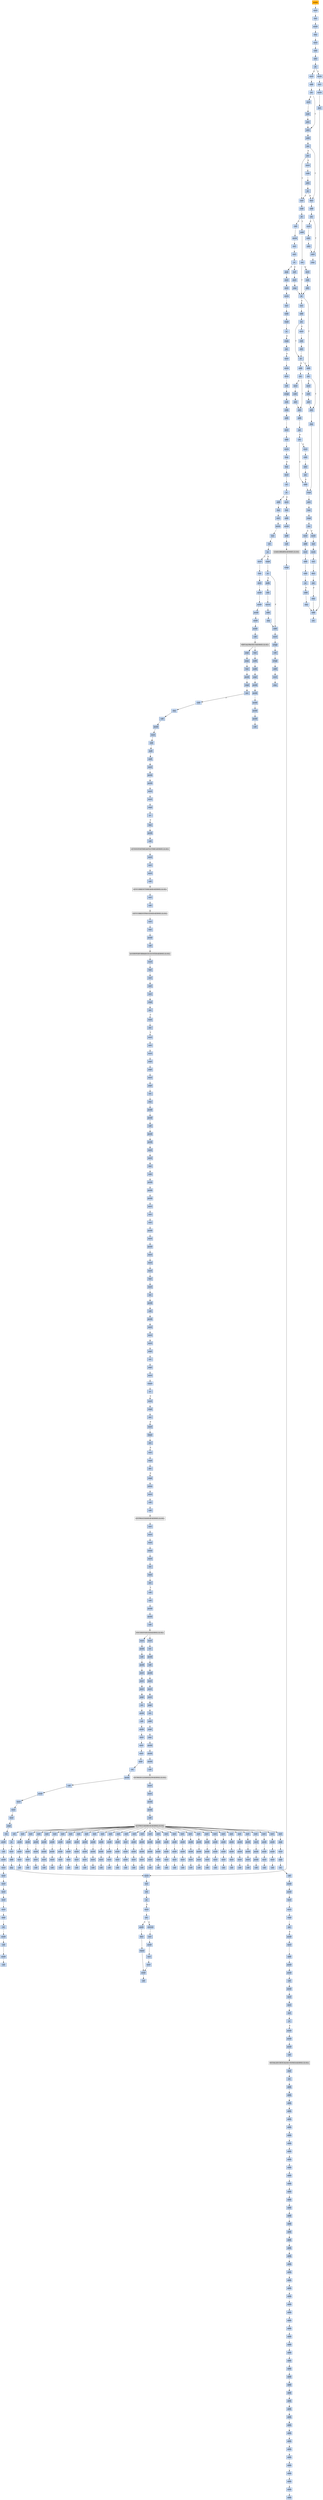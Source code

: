 strict digraph G {
	graph [bgcolor=transparent,
		name=G
	];
	node [color=lightsteelblue,
		fillcolor=lightsteelblue,
		shape=rectangle,
		style=filled
	];
	a0x006c0a90pusha_	[color=lightgrey,
		fillcolor=orange,
		label=pusha];
	a0x006c0a91movl_0x60d000UINT32_esi	[label=movl];
	a0x006c0a90pusha_ -> a0x006c0a91movl_0x60d000UINT32_esi	[color="#000000"];
	a0x006c0a96leal__2146304esi__edi	[label=leal];
	a0x006c0a91movl_0x60d000UINT32_esi -> a0x006c0a96leal__2146304esi__edi	[color="#000000"];
	a0x006c0a9cpushl_edi	[label=pushl];
	a0x006c0a96leal__2146304esi__edi -> a0x006c0a9cpushl_edi	[color="#000000"];
	a0x006c0a9djmp_0x006c0aaa	[label=jmp];
	a0x006c0a9cpushl_edi -> a0x006c0a9djmp_0x006c0aaa	[color="#000000"];
	a0x006c0aaamovl_esi__ebx	[label=movl];
	a0x006c0a9djmp_0x006c0aaa -> a0x006c0aaamovl_esi__ebx	[color="#000000"];
	a0x006c0aacsubl_0xfffffffcUINT8_esi	[label=subl];
	a0x006c0aaamovl_esi__ebx -> a0x006c0aacsubl_0xfffffffcUINT8_esi	[color="#000000"];
	a0x006c0aafadcl_ebx_ebx	[label=adcl];
	a0x006c0aacsubl_0xfffffffcUINT8_esi -> a0x006c0aafadcl_ebx_ebx	[color="#000000"];
	a0x006c0ab1jb_0x006c0aa0	[label=jb];
	a0x006c0aafadcl_ebx_ebx -> a0x006c0ab1jb_0x006c0aa0	[color="#000000"];
	a0x006c0aa0movb_esi__al	[label=movb];
	a0x006c0ab1jb_0x006c0aa0 -> a0x006c0aa0movb_esi__al	[color="#000000",
		label=T];
	a0x006c0ab3movl_0x1UINT32_eax	[label=movl];
	a0x006c0ab1jb_0x006c0aa0 -> a0x006c0ab3movl_0x1UINT32_eax	[color="#000000",
		label=F];
	a0x006c0aa2incl_esi	[label=incl];
	a0x006c0aa0movb_esi__al -> a0x006c0aa2incl_esi	[color="#000000"];
	a0x006c0aa3movb_al_edi_	[label=movb];
	a0x006c0aa2incl_esi -> a0x006c0aa3movb_al_edi_	[color="#000000"];
	a0x006c0aa5incl_edi	[label=incl];
	a0x006c0aa3movb_al_edi_ -> a0x006c0aa5incl_edi	[color="#000000"];
	a0x006c0aa6addl_ebx_ebx	[label=addl];
	a0x006c0aa5incl_edi -> a0x006c0aa6addl_ebx_ebx	[color="#000000"];
	a0x006c0aa8jne_0x006c0ab1	[label=jne];
	a0x006c0aa6addl_ebx_ebx -> a0x006c0aa8jne_0x006c0ab1	[color="#000000"];
	a0x006c0ab8addl_ebx_ebx	[label=addl];
	a0x006c0ab3movl_0x1UINT32_eax -> a0x006c0ab8addl_ebx_ebx	[color="#000000"];
	a0x006c0abajne_0x006c0ac3	[label=jne];
	a0x006c0ab8addl_ebx_ebx -> a0x006c0abajne_0x006c0ac3	[color="#000000"];
	a0x006c0ac3adcl_eax_eax	[label=adcl];
	a0x006c0abajne_0x006c0ac3 -> a0x006c0ac3adcl_eax_eax	[color="#000000",
		label=T];
	a0x006c0abcmovl_esi__ebx	[label=movl];
	a0x006c0abajne_0x006c0ac3 -> a0x006c0abcmovl_esi__ebx	[color="#000000",
		label=F];
	a0x006c0ac5addl_ebx_ebx	[label=addl];
	a0x006c0ac3adcl_eax_eax -> a0x006c0ac5addl_ebx_ebx	[color="#000000"];
	a0x006c0ac7jae_0x006c0ad4	[label=jae];
	a0x006c0ac5addl_ebx_ebx -> a0x006c0ac7jae_0x006c0ad4	[color="#000000"];
	a0x006c0ac9jne_0x006c0af3	[label=jne];
	a0x006c0ac7jae_0x006c0ad4 -> a0x006c0ac9jne_0x006c0af3	[color="#000000",
		label=F];
	a0x006c0ad4decl_eax	[label=decl];
	a0x006c0ac7jae_0x006c0ad4 -> a0x006c0ad4decl_eax	[color="#000000",
		label=T];
	a0x006c0af3xorl_ecx_ecx	[label=xorl];
	a0x006c0ac9jne_0x006c0af3 -> a0x006c0af3xorl_ecx_ecx	[color="#000000",
		label=T];
	a0x006c0acbmovl_esi__ebx	[label=movl];
	a0x006c0ac9jne_0x006c0af3 -> a0x006c0acbmovl_esi__ebx	[color="#000000",
		label=F];
	a0x006c0af5subl_0x3UINT8_eax	[label=subl];
	a0x006c0af3xorl_ecx_ecx -> a0x006c0af5subl_0x3UINT8_eax	[color="#000000"];
	a0x006c0af8jb_0x006c0b0b	[label=jb];
	a0x006c0af5subl_0x3UINT8_eax -> a0x006c0af8jb_0x006c0b0b	[color="#000000"];
	a0x006c0afashll_0x8UINT8_eax	[label=shll];
	a0x006c0af8jb_0x006c0b0b -> a0x006c0afashll_0x8UINT8_eax	[color="#000000",
		label=F];
	a0x006c0b0baddl_ebx_ebx	[label=addl];
	a0x006c0af8jb_0x006c0b0b -> a0x006c0b0baddl_ebx_ebx	[color="#000000",
		label=T];
	a0x006c0afdmovb_esi__al	[label=movb];
	a0x006c0afashll_0x8UINT8_eax -> a0x006c0afdmovb_esi__al	[color="#000000"];
	a0x006c0affincl_esi	[label=incl];
	a0x006c0afdmovb_esi__al -> a0x006c0affincl_esi	[color="#000000"];
	a0x006c0b00xorl_0xffffffffUINT8_eax	[label=xorl];
	a0x006c0affincl_esi -> a0x006c0b00xorl_0xffffffffUINT8_eax	[color="#000000"];
	a0x006c0b03je_0x006c0b7a	[label=je];
	a0x006c0b00xorl_0xffffffffUINT8_eax -> a0x006c0b03je_0x006c0b7a	[color="#000000"];
	a0x006c0b05sarl_eax	[label=sarl];
	a0x006c0b03je_0x006c0b7a -> a0x006c0b05sarl_eax	[color="#000000",
		label=F];
	a0x006c0b7apopl_esi	[label=popl];
	a0x006c0b03je_0x006c0b7a -> a0x006c0b7apopl_esi	[color="#000000",
		label=T];
	a0x006c0b07movl_eax_ebp	[label=movl];
	a0x006c0b05sarl_eax -> a0x006c0b07movl_eax_ebp	[color="#000000"];
	a0x006c0b09jmp_0x006c0b16	[label=jmp];
	a0x006c0b07movl_eax_ebp -> a0x006c0b09jmp_0x006c0b16	[color="#000000"];
	a0x006c0b16jb_0x006c0ae4	[label=jb];
	a0x006c0b09jmp_0x006c0b16 -> a0x006c0b16jb_0x006c0ae4	[color="#000000"];
	a0x006c0ae4addl_ebx_ebx	[label=addl];
	a0x006c0b16jb_0x006c0ae4 -> a0x006c0ae4addl_ebx_ebx	[color="#000000",
		label=T];
	a0x006c0b18incl_ecx	[label=incl];
	a0x006c0b16jb_0x006c0ae4 -> a0x006c0b18incl_ecx	[color="#000000",
		label=F];
	a0x006c0ae6jne_0x006c0aef	[label=jne];
	a0x006c0ae4addl_ebx_ebx -> a0x006c0ae6jne_0x006c0aef	[color="#000000"];
	a0x006c0aefadcl_ecx_ecx	[label=adcl];
	a0x006c0ae6jne_0x006c0aef -> a0x006c0aefadcl_ecx_ecx	[color="#000000",
		label=T];
	a0x006c0ae8movl_esi__ebx	[label=movl];
	a0x006c0ae6jne_0x006c0aef -> a0x006c0ae8movl_esi__ebx	[color="#000000",
		label=F];
	a0x006c0af1jmp_0x006c0b45	[label=jmp];
	a0x006c0aefadcl_ecx_ecx -> a0x006c0af1jmp_0x006c0b45	[color="#000000"];
	a0x006c0b45cmpl_0xfffffb00UINT32_ebp	[label=cmpl];
	a0x006c0af1jmp_0x006c0b45 -> a0x006c0b45cmpl_0xfffffb00UINT32_ebp	[color="#000000"];
	a0x006c0b4badcl_0x2UINT8_ecx	[label=adcl];
	a0x006c0b45cmpl_0xfffffb00UINT32_ebp -> a0x006c0b4badcl_0x2UINT8_ecx	[color="#000000"];
	a0x006c0b4eleal_ediebp__edx	[label=leal];
	a0x006c0b4badcl_0x2UINT8_ecx -> a0x006c0b4eleal_ediebp__edx	[color="#000000"];
	a0x006c0b51cmpl_0xfffffffcUINT8_ebp	[label=cmpl];
	a0x006c0b4eleal_ediebp__edx -> a0x006c0b51cmpl_0xfffffffcUINT8_ebp	[color="#000000"];
	a0x006c0b54jbe_0x006c0b64	[label=jbe];
	a0x006c0b51cmpl_0xfffffffcUINT8_ebp -> a0x006c0b54jbe_0x006c0b64	[color="#000000"];
	a0x006c0b56movb_edx__al	[label=movb];
	a0x006c0b54jbe_0x006c0b64 -> a0x006c0b56movb_edx__al	[color="#000000",
		label=F];
	a0x006c0b64movl_edx__eax	[label=movl];
	a0x006c0b54jbe_0x006c0b64 -> a0x006c0b64movl_edx__eax	[color="#000000",
		label=T];
	a0x006c0b58incl_edx	[label=incl];
	a0x006c0b56movb_edx__al -> a0x006c0b58incl_edx	[color="#000000"];
	a0x006c0b59movb_al_edi_	[label=movb];
	a0x006c0b58incl_edx -> a0x006c0b59movb_al_edi_	[color="#000000"];
	a0x006c0b5bincl_edi	[label=incl];
	a0x006c0b59movb_al_edi_ -> a0x006c0b5bincl_edi	[color="#000000"];
	a0x006c0b5cdecl_ecx	[label=decl];
	a0x006c0b5bincl_edi -> a0x006c0b5cdecl_ecx	[color="#000000"];
	a0x006c0b5djne_0x006c0b56	[label=jne];
	a0x006c0b5cdecl_ecx -> a0x006c0b5djne_0x006c0b56	[color="#000000"];
	a0x006c0b5fjmp_0x006c0aa6	[label=jmp];
	a0x006c0b5djne_0x006c0b56 -> a0x006c0b5fjmp_0x006c0aa6	[color="#000000",
		label=F];
	a0x006c0b5fjmp_0x006c0aa6 -> a0x006c0aa6addl_ebx_ebx	[color="#000000"];
	a0x006c0b66addl_0x4UINT8_edx	[label=addl];
	a0x006c0b64movl_edx__eax -> a0x006c0b66addl_0x4UINT8_edx	[color="#000000"];
	a0x006c0b69movl_eax_edi_	[label=movl];
	a0x006c0b66addl_0x4UINT8_edx -> a0x006c0b69movl_eax_edi_	[color="#000000"];
	a0x006c0b6baddl_0x4UINT8_edi	[label=addl];
	a0x006c0b69movl_eax_edi_ -> a0x006c0b6baddl_0x4UINT8_edi	[color="#000000"];
	a0x006c0b6esubl_0x4UINT8_ecx	[label=subl];
	a0x006c0b6baddl_0x4UINT8_edi -> a0x006c0b6esubl_0x4UINT8_ecx	[color="#000000"];
	a0x006c0b71ja_0x006c0b64	[label=ja];
	a0x006c0b6esubl_0x4UINT8_ecx -> a0x006c0b71ja_0x006c0b64	[color="#000000"];
	a0x006c0b73addl_ecx_edi	[label=addl];
	a0x006c0b71ja_0x006c0b64 -> a0x006c0b73addl_ecx_edi	[color="#000000",
		label=F];
	a0x006c0b75jmp_0x006c0aa6	[label=jmp];
	a0x006c0b73addl_ecx_edi -> a0x006c0b75jmp_0x006c0aa6	[color="#000000"];
	a0x006c0b75jmp_0x006c0aa6 -> a0x006c0aa6addl_ebx_ebx	[color="#000000"];
	a0x006c0b19addl_ebx_ebx	[label=addl];
	a0x006c0b18incl_ecx -> a0x006c0b19addl_ebx_ebx	[color="#000000"];
	a0x006c0b1bjne_0x006c0b24	[label=jne];
	a0x006c0b19addl_ebx_ebx -> a0x006c0b1bjne_0x006c0b24	[color="#000000"];
	a0x006c0b24jb_0x006c0ae4	[label=jb];
	a0x006c0b1bjne_0x006c0b24 -> a0x006c0b24jb_0x006c0ae4	[color="#000000",
		label=T];
	a0x006c0b1dmovl_esi__ebx	[label=movl];
	a0x006c0b1bjne_0x006c0b24 -> a0x006c0b1dmovl_esi__ebx	[color="#000000",
		label=F];
	a0x006c0b24jb_0x006c0ae4 -> a0x006c0ae4addl_ebx_ebx	[color="#000000",
		label=T];
	a0x006c0b26addl_ebx_ebx	[label=addl];
	a0x006c0b24jb_0x006c0ae4 -> a0x006c0b26addl_ebx_ebx	[color="#000000",
		label=F];
	a0x006c0b28jne_0x006c0b31	[label=jne];
	a0x006c0b26addl_ebx_ebx -> a0x006c0b28jne_0x006c0b31	[color="#000000"];
	a0x006c0b31adcl_ecx_ecx	[label=adcl];
	a0x006c0b28jne_0x006c0b31 -> a0x006c0b31adcl_ecx_ecx	[color="#000000",
		label=T];
	a0x006c0b2amovl_esi__ebx	[label=movl];
	a0x006c0b28jne_0x006c0b31 -> a0x006c0b2amovl_esi__ebx	[color="#000000",
		label=F];
	a0x006c0b33addl_ebx_ebx	[label=addl];
	a0x006c0b31adcl_ecx_ecx -> a0x006c0b33addl_ebx_ebx	[color="#000000"];
	a0x006c0b35jae_0x006c0b26	[label=jae];
	a0x006c0b33addl_ebx_ebx -> a0x006c0b35jae_0x006c0b26	[color="#000000"];
	a0x006c0b37jne_0x006c0b42	[label=jne];
	a0x006c0b35jae_0x006c0b26 -> a0x006c0b37jne_0x006c0b42	[color="#000000",
		label=F];
	a0x006c0b42addl_0x2UINT8_ecx	[label=addl];
	a0x006c0b37jne_0x006c0b42 -> a0x006c0b42addl_0x2UINT8_ecx	[color="#000000",
		label=T];
	a0x006c0b39movl_esi__ebx	[label=movl];
	a0x006c0b37jne_0x006c0b42 -> a0x006c0b39movl_esi__ebx	[color="#000000",
		label=F];
	a0x006c0b42addl_0x2UINT8_ecx -> a0x006c0b45cmpl_0xfffffb00UINT32_ebp	[color="#000000"];
	a0x006c0b0djne_0x006c0b16	[label=jne];
	a0x006c0b0baddl_ebx_ebx -> a0x006c0b0djne_0x006c0b16	[color="#000000"];
	a0x006c0b0djne_0x006c0b16 -> a0x006c0b16jb_0x006c0ae4	[color="#000000",
		label=T];
	a0x006c0b0fmovl_esi__ebx	[label=movl];
	a0x006c0b0djne_0x006c0b16 -> a0x006c0b0fmovl_esi__ebx	[color="#000000",
		label=F];
	a0x006c0acdsubl_0xfffffffcUINT8_esi	[label=subl];
	a0x006c0acbmovl_esi__ebx -> a0x006c0acdsubl_0xfffffffcUINT8_esi	[color="#000000"];
	a0x006c0ad0adcl_ebx_ebx	[label=adcl];
	a0x006c0acdsubl_0xfffffffcUINT8_esi -> a0x006c0ad0adcl_ebx_ebx	[color="#000000"];
	a0x006c0ad2jb_0x006c0af3	[label=jb];
	a0x006c0ad0adcl_ebx_ebx -> a0x006c0ad2jb_0x006c0af3	[color="#000000"];
	a0x006c0ad2jb_0x006c0af3 -> a0x006c0af3xorl_ecx_ecx	[color="#000000",
		label=T];
	a0x006c0ad2jb_0x006c0af3 -> a0x006c0ad4decl_eax	[color="#000000",
		label=F];
	a0x006c0b1fsubl_0xfffffffcUINT8_esi	[label=subl];
	a0x006c0b1dmovl_esi__ebx -> a0x006c0b1fsubl_0xfffffffcUINT8_esi	[color="#000000"];
	a0x006c0b22adcl_ebx_ebx	[label=adcl];
	a0x006c0b1fsubl_0xfffffffcUINT8_esi -> a0x006c0b22adcl_ebx_ebx	[color="#000000"];
	a0x006c0b22adcl_ebx_ebx -> a0x006c0b24jb_0x006c0ae4	[color="#000000"];
	a0x006c0b2csubl_0xfffffffcUINT8_esi	[label=subl];
	a0x006c0b2amovl_esi__ebx -> a0x006c0b2csubl_0xfffffffcUINT8_esi	[color="#000000"];
	a0x006c0b2fadcl_ebx_ebx	[label=adcl];
	a0x006c0b2csubl_0xfffffffcUINT8_esi -> a0x006c0b2fadcl_ebx_ebx	[color="#000000"];
	a0x006c0b2fadcl_ebx_ebx -> a0x006c0b31adcl_ecx_ecx	[color="#000000"];
	a0x006c0aeasubl_0xfffffffcUINT8_esi	[label=subl];
	a0x006c0ae8movl_esi__ebx -> a0x006c0aeasubl_0xfffffffcUINT8_esi	[color="#000000"];
	a0x006c0aedadcl_ebx_ebx	[label=adcl];
	a0x006c0aeasubl_0xfffffffcUINT8_esi -> a0x006c0aedadcl_ebx_ebx	[color="#000000"];
	a0x006c0aedadcl_ebx_ebx -> a0x006c0aefadcl_ecx_ecx	[color="#000000"];
	a0x006c0b11subl_0xfffffffcUINT8_esi	[label=subl];
	a0x006c0b0fmovl_esi__ebx -> a0x006c0b11subl_0xfffffffcUINT8_esi	[color="#000000"];
	a0x006c0b14adcl_ebx_ebx	[label=adcl];
	a0x006c0b11subl_0xfffffffcUINT8_esi -> a0x006c0b14adcl_ebx_ebx	[color="#000000"];
	a0x006c0b14adcl_ebx_ebx -> a0x006c0b16jb_0x006c0ae4	[color="#000000"];
	a0x006c0ad5addl_ebx_ebx	[label=addl];
	a0x006c0ad4decl_eax -> a0x006c0ad5addl_ebx_ebx	[color="#000000"];
	a0x006c0ad7jne_0x006c0ae0	[label=jne];
	a0x006c0ad5addl_ebx_ebx -> a0x006c0ad7jne_0x006c0ae0	[color="#000000"];
	a0x006c0ae0adcl_eax_eax	[label=adcl];
	a0x006c0ad7jne_0x006c0ae0 -> a0x006c0ae0adcl_eax_eax	[color="#000000",
		label=T];
	a0x006c0ad9movl_esi__ebx	[label=movl];
	a0x006c0ad7jne_0x006c0ae0 -> a0x006c0ad9movl_esi__ebx	[color="#000000",
		label=F];
	a0x006c0ae2jmp_0x006c0ab8	[label=jmp];
	a0x006c0ae0adcl_eax_eax -> a0x006c0ae2jmp_0x006c0ab8	[color="#000000"];
	a0x006c0abesubl_0xfffffffcUINT8_esi	[label=subl];
	a0x006c0abcmovl_esi__ebx -> a0x006c0abesubl_0xfffffffcUINT8_esi	[color="#000000"];
	a0x006c0ac1adcl_ebx_ebx	[label=adcl];
	a0x006c0abesubl_0xfffffffcUINT8_esi -> a0x006c0ac1adcl_ebx_ebx	[color="#000000"];
	a0x006c0ac1adcl_ebx_ebx -> a0x006c0ac3adcl_eax_eax	[color="#000000"];
	a0x006c0adbsubl_0xfffffffcUINT8_esi	[label=subl];
	a0x006c0ad9movl_esi__ebx -> a0x006c0adbsubl_0xfffffffcUINT8_esi	[color="#000000"];
	a0x006c0adeadcl_ebx_ebx	[label=adcl];
	a0x006c0adbsubl_0xfffffffcUINT8_esi -> a0x006c0adeadcl_ebx_ebx	[color="#000000"];
	a0x006c0adeadcl_ebx_ebx -> a0x006c0ae0adcl_eax_eax	[color="#000000"];
	a0x006c0b3bsubl_0xfffffffcUINT8_esi	[label=subl];
	a0x006c0b39movl_esi__ebx -> a0x006c0b3bsubl_0xfffffffcUINT8_esi	[color="#000000"];
	a0x006c0b3eadcl_ebx_ebx	[label=adcl];
	a0x006c0b3bsubl_0xfffffffcUINT8_esi -> a0x006c0b3eadcl_ebx_ebx	[color="#000000"];
	a0x006c0b40jae_0x006c0b26	[label=jae];
	a0x006c0b3eadcl_ebx_ebx -> a0x006c0b40jae_0x006c0b26	[color="#000000"];
	a0x006c0b40jae_0x006c0b26 -> a0x006c0b42addl_0x2UINT8_ecx	[color="#000000",
		label=F];
	a0x006c0b7bmovl_esi_edi	[label=movl];
	a0x006c0b7apopl_esi -> a0x006c0b7bmovl_esi_edi	[color="#000000"];
	a0x006c0b7dmovl_0x376bUINT32_ecx	[label=movl];
	a0x006c0b7bmovl_esi_edi -> a0x006c0b7dmovl_0x376bUINT32_ecx	[color="#000000"];
	a0x006c0b82movb_edi__al	[label=movb];
	a0x006c0b7dmovl_0x376bUINT32_ecx -> a0x006c0b82movb_edi__al	[color="#000000"];
	a0x006c0b84incl_edi	[label=incl];
	a0x006c0b82movb_edi__al -> a0x006c0b84incl_edi	[color="#000000"];
	a0x006c0b85subb_0xffffffe8UINT8_al	[label=subb];
	a0x006c0b84incl_edi -> a0x006c0b85subb_0xffffffe8UINT8_al	[color="#000000"];
	a0x006c0b87cmpb_0x1UINT8_al	[label=cmpb];
	a0x006c0b85subb_0xffffffe8UINT8_al -> a0x006c0b87cmpb_0x1UINT8_al	[color="#000000"];
	a0x006c0b89ja_0x006c0b82	[label=ja];
	a0x006c0b87cmpb_0x1UINT8_al -> a0x006c0b89ja_0x006c0b82	[color="#000000"];
	a0x006c0b8bcmpb_0x16UINT8_edi_	[label=cmpb];
	a0x006c0b89ja_0x006c0b82 -> a0x006c0b8bcmpb_0x16UINT8_edi_	[color="#000000",
		label=F];
	a0x006c0b8ejne_0x006c0b82	[label=jne];
	a0x006c0b8bcmpb_0x16UINT8_edi_ -> a0x006c0b8ejne_0x006c0b82	[color="#000000"];
	a0x006c0b90movl_edi__eax	[label=movl];
	a0x006c0b8ejne_0x006c0b82 -> a0x006c0b90movl_edi__eax	[color="#000000",
		label=F];
	a0x006c0b92movb_0x4edi__bl	[label=movb];
	a0x006c0b90movl_edi__eax -> a0x006c0b92movb_0x4edi__bl	[color="#000000"];
	a0x006c0b95shrw_0x8UINT8_ax	[label=shrw];
	a0x006c0b92movb_0x4edi__bl -> a0x006c0b95shrw_0x8UINT8_ax	[color="#000000"];
	a0x006c0b99roll_0x10UINT8_eax	[label=roll];
	a0x006c0b95shrw_0x8UINT8_ax -> a0x006c0b99roll_0x10UINT8_eax	[color="#000000"];
	a0x006c0b9cxchgb_al_ah	[label=xchgb];
	a0x006c0b99roll_0x10UINT8_eax -> a0x006c0b9cxchgb_al_ah	[color="#000000"];
	a0x006c0b9esubl_edi_eax	[label=subl];
	a0x006c0b9cxchgb_al_ah -> a0x006c0b9esubl_edi_eax	[color="#000000"];
	a0x006c0ba0subb_0xffffffe8UINT8_bl	[label=subb];
	a0x006c0b9esubl_edi_eax -> a0x006c0ba0subb_0xffffffe8UINT8_bl	[color="#000000"];
	a0x006c0ba3addl_esi_eax	[label=addl];
	a0x006c0ba0subb_0xffffffe8UINT8_bl -> a0x006c0ba3addl_esi_eax	[color="#000000"];
	a0x006c0ba5movl_eax_edi_	[label=movl];
	a0x006c0ba3addl_esi_eax -> a0x006c0ba5movl_eax_edi_	[color="#000000"];
	a0x006c0ba7addl_0x5UINT8_edi	[label=addl];
	a0x006c0ba5movl_eax_edi_ -> a0x006c0ba7addl_0x5UINT8_edi	[color="#000000"];
	a0x006c0baamovb_bl_al	[label=movb];
	a0x006c0ba7addl_0x5UINT8_edi -> a0x006c0baamovb_bl_al	[color="#000000"];
	a0x006c0bacloop_0x006c0b87	[label=loop];
	a0x006c0baamovb_bl_al -> a0x006c0bacloop_0x006c0b87	[color="#000000"];
	a0x006c0baeleal_0x2ba000esi__edi	[label=leal];
	a0x006c0bacloop_0x006c0b87 -> a0x006c0baeleal_0x2ba000esi__edi	[color="#000000",
		label=F];
	a0x006c0bb4movl_edi__eax	[label=movl];
	a0x006c0baeleal_0x2ba000esi__edi -> a0x006c0bb4movl_edi__eax	[color="#000000"];
	a0x006c0bb6orl_eax_eax	[label=orl];
	a0x006c0bb4movl_edi__eax -> a0x006c0bb6orl_eax_eax	[color="#000000"];
	a0x006c0bb8je_0x006c0bff	[label=je];
	a0x006c0bb6orl_eax_eax -> a0x006c0bb8je_0x006c0bff	[color="#000000"];
	a0x006c0bbamovl_0x4edi__ebx	[label=movl];
	a0x006c0bb8je_0x006c0bff -> a0x006c0bbamovl_0x4edi__ebx	[color="#000000",
		label=F];
	a0x006c0bffaddl_0x4UINT8_edi	[label=addl];
	a0x006c0bb8je_0x006c0bff -> a0x006c0bffaddl_0x4UINT8_edi	[color="#000000",
		label=T];
	a0x006c0bbdleal_0x2c073ceaxesi__eax	[label=leal];
	a0x006c0bbamovl_0x4edi__ebx -> a0x006c0bbdleal_0x2c073ceaxesi__eax	[color="#000000"];
	a0x006c0bc4addl_esi_ebx	[label=addl];
	a0x006c0bbdleal_0x2c073ceaxesi__eax -> a0x006c0bc4addl_esi_ebx	[color="#000000"];
	a0x006c0bc6pushl_eax	[label=pushl];
	a0x006c0bc4addl_esi_ebx -> a0x006c0bc6pushl_eax	[color="#000000"];
	a0x006c0bc7addl_0x8UINT8_edi	[label=addl];
	a0x006c0bc6pushl_eax -> a0x006c0bc7addl_0x8UINT8_edi	[color="#000000"];
	a0x006c0bcacall_0x2c089cesi_	[label=call];
	a0x006c0bc7addl_0x8UINT8_edi -> a0x006c0bcacall_0x2c089cesi_	[color="#000000"];
	LOADLIBRARYA_KERNEL32_DLL	[color=lightgrey,
		fillcolor=lightgrey,
		label="LOADLIBRARYA-KERNEL32-DLL"];
	a0x006c0bcacall_0x2c089cesi_ -> LOADLIBRARYA_KERNEL32_DLL	[color="#000000"];
	a0x006c0bd0xchgl_eax_ebp	[label=xchgl];
	LOADLIBRARYA_KERNEL32_DLL -> a0x006c0bd0xchgl_eax_ebp	[color="#000000"];
	a0x006c0bd1movb_edi__al	[label=movb];
	a0x006c0bd0xchgl_eax_ebp -> a0x006c0bd1movb_edi__al	[color="#000000"];
	a0x006c0bd3incl_edi	[label=incl];
	a0x006c0bd1movb_edi__al -> a0x006c0bd3incl_edi	[color="#000000"];
	a0x006c0bd4orb_al_al	[label=orb];
	a0x006c0bd3incl_edi -> a0x006c0bd4orb_al_al	[color="#000000"];
	a0x006c0bd6je_0x006c0bb4	[label=je];
	a0x006c0bd4orb_al_al -> a0x006c0bd6je_0x006c0bb4	[color="#000000"];
	a0x006c0bd8movl_edi_ecx	[label=movl];
	a0x006c0bd6je_0x006c0bb4 -> a0x006c0bd8movl_edi_ecx	[color="#000000",
		label=F];
	a0x006c0bdajns_0x006c0be3	[label=jns];
	a0x006c0bd8movl_edi_ecx -> a0x006c0bdajns_0x006c0be3	[color="#000000"];
	a0x006c0be3pushl_edi	[label=pushl];
	a0x006c0bdajns_0x006c0be3 -> a0x006c0be3pushl_edi	[color="#000000",
		label=T];
	a0x006c0bdcmovzwl_edi__eax	[label=movzwl];
	a0x006c0bdajns_0x006c0be3 -> a0x006c0bdcmovzwl_edi__eax	[color="#000000",
		label=F];
	a0x006c0be4decl_eax	[label=decl];
	a0x006c0be3pushl_edi -> a0x006c0be4decl_eax	[color="#000000"];
	a0x006c0be5repnz_scasb_es_edi__al	[label=repnz];
	a0x006c0be4decl_eax -> a0x006c0be5repnz_scasb_es_edi__al	[color="#000000"];
	a0x006c0be7pushl_ebp	[label=pushl];
	a0x006c0be5repnz_scasb_es_edi__al -> a0x006c0be7pushl_ebp	[color="#000000"];
	a0x006c0be8call_0x2c08a4esi_	[label=call];
	a0x006c0be7pushl_ebp -> a0x006c0be8call_0x2c08a4esi_	[color="#000000"];
	GETPROCADDRESS_KERNEL32_DLL	[color=lightgrey,
		fillcolor=lightgrey,
		label="GETPROCADDRESS-KERNEL32-DLL"];
	a0x006c0beeorl_eax_eax	[label=orl];
	GETPROCADDRESS_KERNEL32_DLL -> a0x006c0beeorl_eax_eax	[color="#000000"];
	a0x00448af9xorl_0x4c5400_eax	[label=xorl];
	GETPROCADDRESS_KERNEL32_DLL -> a0x00448af9xorl_0x4c5400_eax	[color="#000000"];
	a0x00448b0cxorl_0x4c5400_eax	[label=xorl];
	GETPROCADDRESS_KERNEL32_DLL -> a0x00448b0cxorl_0x4c5400_eax	[color="#000000"];
	a0x00448b1fxorl_0x4c5400_eax	[label=xorl];
	GETPROCADDRESS_KERNEL32_DLL -> a0x00448b1fxorl_0x4c5400_eax	[color="#000000"];
	a0x00448b32xorl_0x4c5400_eax	[label=xorl];
	GETPROCADDRESS_KERNEL32_DLL -> a0x00448b32xorl_0x4c5400_eax	[color="#000000"];
	a0x00448b45xorl_0x4c5400_eax	[label=xorl];
	GETPROCADDRESS_KERNEL32_DLL -> a0x00448b45xorl_0x4c5400_eax	[color="#000000"];
	a0x00448b58xorl_0x4c5400_eax	[label=xorl];
	GETPROCADDRESS_KERNEL32_DLL -> a0x00448b58xorl_0x4c5400_eax	[color="#000000"];
	a0x00448b6bxorl_0x4c5400_eax	[label=xorl];
	GETPROCADDRESS_KERNEL32_DLL -> a0x00448b6bxorl_0x4c5400_eax	[color="#000000"];
	a0x00448b7exorl_0x4c5400_eax	[label=xorl];
	GETPROCADDRESS_KERNEL32_DLL -> a0x00448b7exorl_0x4c5400_eax	[color="#000000"];
	a0x00448b91xorl_0x4c5400_eax	[label=xorl];
	GETPROCADDRESS_KERNEL32_DLL -> a0x00448b91xorl_0x4c5400_eax	[color="#000000"];
	a0x00448ba4xorl_0x4c5400_eax	[label=xorl];
	GETPROCADDRESS_KERNEL32_DLL -> a0x00448ba4xorl_0x4c5400_eax	[color="#000000"];
	a0x00448bb7xorl_0x4c5400_eax	[label=xorl];
	GETPROCADDRESS_KERNEL32_DLL -> a0x00448bb7xorl_0x4c5400_eax	[color="#000000"];
	a0x00448bcaxorl_0x4c5400_eax	[label=xorl];
	GETPROCADDRESS_KERNEL32_DLL -> a0x00448bcaxorl_0x4c5400_eax	[color="#000000"];
	a0x00448bddxorl_0x4c5400_eax	[label=xorl];
	GETPROCADDRESS_KERNEL32_DLL -> a0x00448bddxorl_0x4c5400_eax	[color="#000000"];
	a0x00448bf0xorl_0x4c5400_eax	[label=xorl];
	GETPROCADDRESS_KERNEL32_DLL -> a0x00448bf0xorl_0x4c5400_eax	[color="#000000"];
	a0x00448c03xorl_0x4c5400_eax	[label=xorl];
	GETPROCADDRESS_KERNEL32_DLL -> a0x00448c03xorl_0x4c5400_eax	[color="#000000"];
	a0x00448c16xorl_0x4c5400_eax	[label=xorl];
	GETPROCADDRESS_KERNEL32_DLL -> a0x00448c16xorl_0x4c5400_eax	[color="#000000"];
	a0x00448c29xorl_0x4c5400_eax	[label=xorl];
	GETPROCADDRESS_KERNEL32_DLL -> a0x00448c29xorl_0x4c5400_eax	[color="#000000"];
	a0x00448c3cxorl_0x4c5400_eax	[label=xorl];
	GETPROCADDRESS_KERNEL32_DLL -> a0x00448c3cxorl_0x4c5400_eax	[color="#000000"];
	a0x00448c4fxorl_0x4c5400_eax	[label=xorl];
	GETPROCADDRESS_KERNEL32_DLL -> a0x00448c4fxorl_0x4c5400_eax	[color="#000000"];
	a0x00448c62xorl_0x4c5400_eax	[label=xorl];
	GETPROCADDRESS_KERNEL32_DLL -> a0x00448c62xorl_0x4c5400_eax	[color="#000000"];
	a0x00448c75xorl_0x4c5400_eax	[label=xorl];
	GETPROCADDRESS_KERNEL32_DLL -> a0x00448c75xorl_0x4c5400_eax	[color="#000000"];
	a0x00448c88xorl_0x4c5400_eax	[label=xorl];
	GETPROCADDRESS_KERNEL32_DLL -> a0x00448c88xorl_0x4c5400_eax	[color="#000000"];
	a0x00448c9bxorl_0x4c5400_eax	[label=xorl];
	GETPROCADDRESS_KERNEL32_DLL -> a0x00448c9bxorl_0x4c5400_eax	[color="#000000"];
	a0x00448caexorl_0x4c5400_eax	[label=xorl];
	GETPROCADDRESS_KERNEL32_DLL -> a0x00448caexorl_0x4c5400_eax	[color="#000000"];
	a0x00448cc1xorl_0x4c5400_eax	[label=xorl];
	GETPROCADDRESS_KERNEL32_DLL -> a0x00448cc1xorl_0x4c5400_eax	[color="#000000"];
	a0x00448cd4xorl_0x4c5400_eax	[label=xorl];
	GETPROCADDRESS_KERNEL32_DLL -> a0x00448cd4xorl_0x4c5400_eax	[color="#000000"];
	a0x00448ce7xorl_0x4c5400_eax	[label=xorl];
	GETPROCADDRESS_KERNEL32_DLL -> a0x00448ce7xorl_0x4c5400_eax	[color="#000000"];
	a0x00448cfaxorl_0x4c5400_eax	[label=xorl];
	GETPROCADDRESS_KERNEL32_DLL -> a0x00448cfaxorl_0x4c5400_eax	[color="#000000"];
	a0x00448d0dxorl_0x4c5400_eax	[label=xorl];
	GETPROCADDRESS_KERNEL32_DLL -> a0x00448d0dxorl_0x4c5400_eax	[color="#000000"];
	a0x00448d20xorl_0x4c5400_eax	[label=xorl];
	GETPROCADDRESS_KERNEL32_DLL -> a0x00448d20xorl_0x4c5400_eax	[color="#000000"];
	a0x00448d33xorl_0x4c5400_eax	[label=xorl];
	GETPROCADDRESS_KERNEL32_DLL -> a0x00448d33xorl_0x4c5400_eax	[color="#000000"];
	a0x00448d46xorl_0x4c5400_eax	[label=xorl];
	GETPROCADDRESS_KERNEL32_DLL -> a0x00448d46xorl_0x4c5400_eax	[color="#000000"];
	a0x00448d59xorl_0x4c5400_eax	[label=xorl];
	GETPROCADDRESS_KERNEL32_DLL -> a0x00448d59xorl_0x4c5400_eax	[color="#000000"];
	a0x006c0bf0je_0x006c0bf9	[label=je];
	a0x006c0beeorl_eax_eax -> a0x006c0bf0je_0x006c0bf9	[color="#000000"];
	a0x006c0bf2movl_eax_ebx_	[label=movl];
	a0x006c0bf0je_0x006c0bf9 -> a0x006c0bf2movl_eax_ebx_	[color="#000000",
		label=F];
	a0x006c0bf4addl_0x4UINT8_ebx	[label=addl];
	a0x006c0bf2movl_eax_ebx_ -> a0x006c0bf4addl_0x4UINT8_ebx	[color="#000000"];
	a0x006c0bf7jmp_0x006c0bd1	[label=jmp];
	a0x006c0bf4addl_0x4UINT8_ebx -> a0x006c0bf7jmp_0x006c0bd1	[color="#000000"];
	a0x006c0bf7jmp_0x006c0bd1 -> a0x006c0bd1movb_edi__al	[color="#000000"];
	a0x006c0bdfincl_edi	[label=incl];
	a0x006c0bdcmovzwl_edi__eax -> a0x006c0bdfincl_edi	[color="#000000"];
	a0x006c0be0pushl_eax	[label=pushl];
	a0x006c0bdfincl_edi -> a0x006c0be0pushl_eax	[color="#000000"];
	a0x006c0be1incl_edi	[label=incl];
	a0x006c0be0pushl_eax -> a0x006c0be1incl_edi	[color="#000000"];
	a0x006c0be2movl_0xaef24857UINT32_ecx	[label=movl];
	a0x006c0be1incl_edi -> a0x006c0be2movl_0xaef24857UINT32_ecx	[color="#000000"];
	a0x006c0be2movl_0xaef24857UINT32_ecx -> a0x006c0be7pushl_ebp	[color="#000000"];
	a0x006c0c02leal__4esi__ebx	[label=leal];
	a0x006c0bffaddl_0x4UINT8_edi -> a0x006c0c02leal__4esi__ebx	[color="#000000"];
	a0x006c0c05xorl_eax_eax	[label=xorl];
	a0x006c0c02leal__4esi__ebx -> a0x006c0c05xorl_eax_eax	[color="#000000"];
	a0x006c0c07movb_edi__al	[label=movb];
	a0x006c0c05xorl_eax_eax -> a0x006c0c07movb_edi__al	[color="#000000"];
	a0x006c0c09incl_edi	[label=incl];
	a0x006c0c07movb_edi__al -> a0x006c0c09incl_edi	[color="#000000"];
	a0x006c0c0aorl_eax_eax	[label=orl];
	a0x006c0c09incl_edi -> a0x006c0c0aorl_eax_eax	[color="#000000"];
	a0x006c0c0cje_0x006c0c30	[label=je];
	a0x006c0c0aorl_eax_eax -> a0x006c0c0cje_0x006c0c30	[color="#000000"];
	a0x006c0c0ecmpb_0xffffffefUINT8_al	[label=cmpb];
	a0x006c0c0cje_0x006c0c30 -> a0x006c0c0ecmpb_0xffffffefUINT8_al	[color="#000000",
		label=F];
	a0x006c0c30movl_0x2c08a8esi__ebp	[label=movl];
	a0x006c0c0cje_0x006c0c30 -> a0x006c0c30movl_0x2c08a8esi__ebp	[color="#000000",
		label=T];
	a0x006c0c10ja_0x006c0c23	[label=ja];
	a0x006c0c0ecmpb_0xffffffefUINT8_al -> a0x006c0c10ja_0x006c0c23	[color="#000000"];
	a0x006c0c12addl_eax_ebx	[label=addl];
	a0x006c0c10ja_0x006c0c23 -> a0x006c0c12addl_eax_ebx	[color="#000000",
		label=F];
	a0x006c0c23andb_0xfUINT8_al	[label=andb];
	a0x006c0c10ja_0x006c0c23 -> a0x006c0c23andb_0xfUINT8_al	[color="#000000",
		label=T];
	a0x006c0c14movl_ebx__eax	[label=movl];
	a0x006c0c12addl_eax_ebx -> a0x006c0c14movl_ebx__eax	[color="#000000"];
	a0x006c0c16xchgb_al_ah	[label=xchgb];
	a0x006c0c14movl_ebx__eax -> a0x006c0c16xchgb_al_ah	[color="#000000"];
	a0x006c0c18roll_0x10UINT8_eax	[label=roll];
	a0x006c0c16xchgb_al_ah -> a0x006c0c18roll_0x10UINT8_eax	[color="#000000"];
	a0x006c0c1bxchgb_al_ah	[label=xchgb];
	a0x006c0c18roll_0x10UINT8_eax -> a0x006c0c1bxchgb_al_ah	[color="#000000"];
	a0x006c0c1daddl_esi_eax	[label=addl];
	a0x006c0c1bxchgb_al_ah -> a0x006c0c1daddl_esi_eax	[color="#000000"];
	a0x006c0c1fmovl_eax_ebx_	[label=movl];
	a0x006c0c1daddl_esi_eax -> a0x006c0c1fmovl_eax_ebx_	[color="#000000"];
	a0x006c0c21jmp_0x006c0c05	[label=jmp];
	a0x006c0c1fmovl_eax_ebx_ -> a0x006c0c21jmp_0x006c0c05	[color="#000000"];
	a0x006c0c25shll_0x10UINT8_eax	[label=shll];
	a0x006c0c23andb_0xfUINT8_al -> a0x006c0c25shll_0x10UINT8_eax	[color="#000000"];
	a0x006c0c28movw_edi__ax	[label=movw];
	a0x006c0c25shll_0x10UINT8_eax -> a0x006c0c28movw_edi__ax	[color="#000000"];
	a0x006c0c2baddl_0x2UINT8_edi	[label=addl];
	a0x006c0c28movw_edi__ax -> a0x006c0c2baddl_0x2UINT8_edi	[color="#000000"];
	a0x006c0c2ejmp_0x006c0c12	[label=jmp];
	a0x006c0c2baddl_0x2UINT8_edi -> a0x006c0c2ejmp_0x006c0c12	[color="#000000"];
	a0x006c0c2ejmp_0x006c0c12 -> a0x006c0c12addl_eax_ebx	[color="#000000"];
	a0x006c0c36leal__4096esi__edi	[label=leal];
	a0x006c0c30movl_0x2c08a8esi__ebp -> a0x006c0c36leal__4096esi__edi	[color="#000000"];
	a0x006c0c3cmovl_0x1000UINT32_ebx	[label=movl];
	a0x006c0c36leal__4096esi__edi -> a0x006c0c3cmovl_0x1000UINT32_ebx	[color="#000000"];
	a0x006c0c41pushl_eax	[label=pushl];
	a0x006c0c3cmovl_0x1000UINT32_ebx -> a0x006c0c41pushl_eax	[color="#000000"];
	a0x006c0c42pushl_esp	[label=pushl];
	a0x006c0c41pushl_eax -> a0x006c0c42pushl_esp	[color="#000000"];
	a0x006c0c43pushl_0x4UINT8	[label=pushl];
	a0x006c0c42pushl_esp -> a0x006c0c43pushl_0x4UINT8	[color="#000000"];
	a0x006c0c45pushl_ebx	[label=pushl];
	a0x006c0c43pushl_0x4UINT8 -> a0x006c0c45pushl_ebx	[color="#000000"];
	a0x006c0c46pushl_edi	[label=pushl];
	a0x006c0c45pushl_ebx -> a0x006c0c46pushl_edi	[color="#000000"];
	a0x006c0c47call_ebp	[label=call];
	a0x006c0c46pushl_edi -> a0x006c0c47call_ebp	[color="#000000"];
	VIRTUALPROTECT_KERNEL32_DLL	[color=lightgrey,
		fillcolor=lightgrey,
		label="VIRTUALPROTECT-KERNEL32-DLL"];
	a0x006c0c47call_ebp -> VIRTUALPROTECT_KERNEL32_DLL	[color="#000000"];
	a0x006c0c49leal_0x21fedi__eax	[label=leal];
	VIRTUALPROTECT_KERNEL32_DLL -> a0x006c0c49leal_0x21fedi__eax	[color="#000000"];
	a0x006c0c5epopl_eax	[label=popl];
	VIRTUALPROTECT_KERNEL32_DLL -> a0x006c0c5epopl_eax	[color="#000000"];
	a0x006c0c4fandb_0x7fUINT8_eax_	[label=andb];
	a0x006c0c49leal_0x21fedi__eax -> a0x006c0c4fandb_0x7fUINT8_eax_	[color="#000000"];
	a0x006c0c52andb_0x7fUINT8_0x28eax_	[label=andb];
	a0x006c0c4fandb_0x7fUINT8_eax_ -> a0x006c0c52andb_0x7fUINT8_0x28eax_	[color="#000000"];
	a0x006c0c56popl_eax	[label=popl];
	a0x006c0c52andb_0x7fUINT8_0x28eax_ -> a0x006c0c56popl_eax	[color="#000000"];
	a0x006c0c57pushl_eax	[label=pushl];
	a0x006c0c56popl_eax -> a0x006c0c57pushl_eax	[color="#000000"];
	a0x006c0c58pushl_esp	[label=pushl];
	a0x006c0c57pushl_eax -> a0x006c0c58pushl_esp	[color="#000000"];
	a0x006c0c59pushl_eax	[label=pushl];
	a0x006c0c58pushl_esp -> a0x006c0c59pushl_eax	[color="#000000"];
	a0x006c0c5apushl_ebx	[label=pushl];
	a0x006c0c59pushl_eax -> a0x006c0c5apushl_ebx	[color="#000000"];
	a0x006c0c5bpushl_edi	[label=pushl];
	a0x006c0c5apushl_ebx -> a0x006c0c5bpushl_edi	[color="#000000"];
	a0x006c0c5ccall_ebp	[label=call];
	a0x006c0c5bpushl_edi -> a0x006c0c5ccall_ebp	[color="#000000"];
	a0x006c0c5fpopa_	[label=popa];
	a0x006c0c5epopl_eax -> a0x006c0c5fpopa_	[color="#000000"];
	a0x006c0c60leal__128esp__eax	[label=leal];
	a0x006c0c5fpopa_ -> a0x006c0c60leal__128esp__eax	[color="#000000"];
	a0x006c0c64pushl_0x0UINT8	[label=pushl];
	a0x006c0c60leal__128esp__eax -> a0x006c0c64pushl_0x0UINT8	[color="#000000"];
	a0x006c0c66cmpl_eax_esp	[label=cmpl];
	a0x006c0c64pushl_0x0UINT8 -> a0x006c0c66cmpl_eax_esp	[color="#000000"];
	a0x006c0c68jne_0x006c0c64	[label=jne];
	a0x006c0c66cmpl_eax_esp -> a0x006c0c68jne_0x006c0c64	[color="#000000"];
	a0x006c0c6asubl_0xffffff80UINT8_esp	[label=subl];
	a0x006c0c68jne_0x006c0c64 -> a0x006c0c6asubl_0xffffff80UINT8_esp	[color="#000000",
		label=F];
	a0x006c0c6djmp_0x00443cc8	[label=jmp];
	a0x006c0c6asubl_0xffffff80UINT8_esp -> a0x006c0c6djmp_0x00443cc8	[color="#000000"];
	a0x00443cc8call_0x4507c1	[label=call];
	a0x006c0c6djmp_0x00443cc8 -> a0x00443cc8call_0x4507c1	[color="#000000"];
	a0x004507c1pushl_ebp	[label=pushl];
	a0x00443cc8call_0x4507c1 -> a0x004507c1pushl_ebp	[color="#000000"];
	a0x004507c2movl_esp_ebp	[label=movl];
	a0x004507c1pushl_ebp -> a0x004507c2movl_esp_ebp	[color="#000000"];
	a0x004507c4subl_0x14UINT8_esp	[label=subl];
	a0x004507c2movl_esp_ebp -> a0x004507c4subl_0x14UINT8_esp	[color="#000000"];
	a0x004507c7andl_0x0UINT8__12ebp_	[label=andl];
	a0x004507c4subl_0x14UINT8_esp -> a0x004507c7andl_0x0UINT8__12ebp_	[color="#000000"];
	a0x004507cbandl_0x0UINT8__8ebp_	[label=andl];
	a0x004507c7andl_0x0UINT8__12ebp_ -> a0x004507cbandl_0x0UINT8__8ebp_	[color="#000000"];
	a0x004507cfmovl_0x4c5400_eax	[label=movl];
	a0x004507cbandl_0x0UINT8__8ebp_ -> a0x004507cfmovl_0x4c5400_eax	[color="#000000"];
	a0x004507d4pushl_esi	[label=pushl];
	a0x004507cfmovl_0x4c5400_eax -> a0x004507d4pushl_esi	[color="#000000"];
	a0x004507d5pushl_edi	[label=pushl];
	a0x004507d4pushl_esi -> a0x004507d5pushl_edi	[color="#000000"];
	a0x004507d6movl_0xbb40e64eUINT32_edi	[label=movl];
	a0x004507d5pushl_edi -> a0x004507d6movl_0xbb40e64eUINT32_edi	[color="#000000"];
	a0x004507dbmovl_0xffff0000UINT32_esi	[label=movl];
	a0x004507d6movl_0xbb40e64eUINT32_edi -> a0x004507dbmovl_0xffff0000UINT32_esi	[color="#000000"];
	a0x004507e0cmpl_edi_eax	[label=cmpl];
	a0x004507dbmovl_0xffff0000UINT32_esi -> a0x004507e0cmpl_edi_eax	[color="#000000"];
	a0x004507e2je_0x4507f1	[label=je];
	a0x004507e0cmpl_edi_eax -> a0x004507e2je_0x4507f1	[color="#000000"];
	a0x004507f1leal__12ebp__eax	[label=leal];
	a0x004507e2je_0x4507f1 -> a0x004507f1leal__12ebp__eax	[color="#000000",
		label=T];
	a0x004507f4pushl_eax	[label=pushl];
	a0x004507f1leal__12ebp__eax -> a0x004507f4pushl_eax	[color="#000000"];
	a0x004507f5call_0x491224	[label=call];
	a0x004507f4pushl_eax -> a0x004507f5call_0x491224	[color="#000000"];
	GETSYSTEMTIMEASFILETIME_KERNEL32_DLL	[color=lightgrey,
		fillcolor=lightgrey,
		label="GETSYSTEMTIMEASFILETIME-KERNEL32-DLL"];
	a0x004507f5call_0x491224 -> GETSYSTEMTIMEASFILETIME_KERNEL32_DLL	[color="#000000"];
	a0x004507fbmovl__8ebp__eax	[label=movl];
	GETSYSTEMTIMEASFILETIME_KERNEL32_DLL -> a0x004507fbmovl__8ebp__eax	[color="#000000"];
	a0x004507fexorl__12ebp__eax	[label=xorl];
	a0x004507fbmovl__8ebp__eax -> a0x004507fexorl__12ebp__eax	[color="#000000"];
	a0x00450801movl_eax__4ebp_	[label=movl];
	a0x004507fexorl__12ebp__eax -> a0x00450801movl_eax__4ebp_	[color="#000000"];
	a0x00450804call_0x49121c	[label=call];
	a0x00450801movl_eax__4ebp_ -> a0x00450804call_0x49121c	[color="#000000"];
	GETCURRENTTHREADID_KERNEL32_DLL	[color=lightgrey,
		fillcolor=lightgrey,
		label="GETCURRENTTHREADID-KERNEL32-DLL"];
	a0x00450804call_0x49121c -> GETCURRENTTHREADID_KERNEL32_DLL	[color="#000000"];
	a0x0045080axorl_eax__4ebp_	[label=xorl];
	GETCURRENTTHREADID_KERNEL32_DLL -> a0x0045080axorl_eax__4ebp_	[color="#000000"];
	a0x0045080dcall_0x491158	[label=call];
	a0x0045080axorl_eax__4ebp_ -> a0x0045080dcall_0x491158	[color="#000000"];
	GETCURRENTPROCESSID_KERNEL32_DLL	[color=lightgrey,
		fillcolor=lightgrey,
		label="GETCURRENTPROCESSID-KERNEL32-DLL"];
	a0x0045080dcall_0x491158 -> GETCURRENTPROCESSID_KERNEL32_DLL	[color="#000000"];
	a0x00450813xorl_eax__4ebp_	[label=xorl];
	GETCURRENTPROCESSID_KERNEL32_DLL -> a0x00450813xorl_eax__4ebp_	[color="#000000"];
	a0x00450816leal__20ebp__eax	[label=leal];
	a0x00450813xorl_eax__4ebp_ -> a0x00450816leal__20ebp__eax	[color="#000000"];
	a0x00450819pushl_eax	[label=pushl];
	a0x00450816leal__20ebp__eax -> a0x00450819pushl_eax	[color="#000000"];
	a0x0045081acall_0x4911c0	[label=call];
	a0x00450819pushl_eax -> a0x0045081acall_0x4911c0	[color="#000000"];
	QUERYPERFORMANCECOUNTER_KERNEL32_DLL	[color=lightgrey,
		fillcolor=lightgrey,
		label="QUERYPERFORMANCECOUNTER-KERNEL32-DLL"];
	a0x0045081acall_0x4911c0 -> QUERYPERFORMANCECOUNTER_KERNEL32_DLL	[color="#000000"];
	a0x00450820movl__16ebp__ecx	[label=movl];
	QUERYPERFORMANCECOUNTER_KERNEL32_DLL -> a0x00450820movl__16ebp__ecx	[color="#000000"];
	a0x00450823leal__4ebp__eax	[label=leal];
	a0x00450820movl__16ebp__ecx -> a0x00450823leal__4ebp__eax	[color="#000000"];
	a0x00450826xorl__20ebp__ecx	[label=xorl];
	a0x00450823leal__4ebp__eax -> a0x00450826xorl__20ebp__ecx	[color="#000000"];
	a0x00450829xorl__4ebp__ecx	[label=xorl];
	a0x00450826xorl__20ebp__ecx -> a0x00450829xorl__4ebp__ecx	[color="#000000"];
	a0x0045082cxorl_eax_ecx	[label=xorl];
	a0x00450829xorl__4ebp__ecx -> a0x0045082cxorl_eax_ecx	[color="#000000"];
	a0x0045082ecmpl_edi_ecx	[label=cmpl];
	a0x0045082cxorl_eax_ecx -> a0x0045082ecmpl_edi_ecx	[color="#000000"];
	a0x00450830jne_0x450839	[label=jne];
	a0x0045082ecmpl_edi_ecx -> a0x00450830jne_0x450839	[color="#000000"];
	a0x00450839testl_ecx_esi	[label=testl];
	a0x00450830jne_0x450839 -> a0x00450839testl_ecx_esi	[color="#000000",
		label=T];
	a0x0045083bjne_0x450849	[label=jne];
	a0x00450839testl_ecx_esi -> a0x0045083bjne_0x450849	[color="#000000"];
	a0x00450849movl_ecx_0x4c5400	[label=movl];
	a0x0045083bjne_0x450849 -> a0x00450849movl_ecx_0x4c5400	[color="#000000",
		label=T];
	a0x0045084fnotl_ecx	[label=notl];
	a0x00450849movl_ecx_0x4c5400 -> a0x0045084fnotl_ecx	[color="#000000"];
	a0x00450851movl_ecx_0x4c5404	[label=movl];
	a0x0045084fnotl_ecx -> a0x00450851movl_ecx_0x4c5404	[color="#000000"];
	a0x00450857popl_edi	[label=popl];
	a0x00450851movl_ecx_0x4c5404 -> a0x00450857popl_edi	[color="#000000"];
	a0x00450858popl_esi	[label=popl];
	a0x00450857popl_edi -> a0x00450858popl_esi	[color="#000000"];
	a0x00450859movl_ebp_esp	[label=movl];
	a0x00450858popl_esi -> a0x00450859movl_ebp_esp	[color="#000000"];
	a0x0045085bpopl_ebp	[label=popl];
	a0x00450859movl_ebp_esp -> a0x0045085bpopl_ebp	[color="#000000"];
	a0x0045085cret	[label=ret];
	a0x0045085bpopl_ebp -> a0x0045085cret	[color="#000000"];
	a0x00443ccdjmp_0x443b07	[label=jmp];
	a0x0045085cret -> a0x00443ccdjmp_0x443b07	[color="#000000"];
	a0x00443b07pushl_0x14UINT8	[label=pushl];
	a0x00443ccdjmp_0x443b07 -> a0x00443b07pushl_0x14UINT8	[color="#000000"];
	a0x00443b09pushl_0x4bfbe8UINT32	[label=pushl];
	a0x00443b07pushl_0x14UINT8 -> a0x00443b09pushl_0x4bfbe8UINT32	[color="#000000"];
	a0x00443b0ecall_0x446dd0	[label=call];
	a0x00443b09pushl_0x4bfbe8UINT32 -> a0x00443b0ecall_0x446dd0	[color="#000000"];
	a0x00446dd0pushl_0x446e70UINT32	[label=pushl];
	a0x00443b0ecall_0x446dd0 -> a0x00446dd0pushl_0x446e70UINT32	[color="#000000"];
	a0x00446dd5pushl_fs_0	[label=pushl];
	a0x00446dd0pushl_0x446e70UINT32 -> a0x00446dd5pushl_fs_0	[color="#000000"];
	a0x00446ddcmovl_0x10esp__eax	[label=movl];
	a0x00446dd5pushl_fs_0 -> a0x00446ddcmovl_0x10esp__eax	[color="#000000"];
	a0x00446de0movl_ebp_0x10esp_	[label=movl];
	a0x00446ddcmovl_0x10esp__eax -> a0x00446de0movl_ebp_0x10esp_	[color="#000000"];
	a0x00446de4leal_0x10esp__ebp	[label=leal];
	a0x00446de0movl_ebp_0x10esp_ -> a0x00446de4leal_0x10esp__ebp	[color="#000000"];
	a0x00446de8subl_eax_esp	[label=subl];
	a0x00446de4leal_0x10esp__ebp -> a0x00446de8subl_eax_esp	[color="#000000"];
	a0x00446deapushl_ebx	[label=pushl];
	a0x00446de8subl_eax_esp -> a0x00446deapushl_ebx	[color="#000000"];
	a0x00446debpushl_esi	[label=pushl];
	a0x00446deapushl_ebx -> a0x00446debpushl_esi	[color="#000000"];
	a0x00446decpushl_edi	[label=pushl];
	a0x00446debpushl_esi -> a0x00446decpushl_edi	[color="#000000"];
	a0x00446dedmovl_0x4c5400_eax	[label=movl];
	a0x00446decpushl_edi -> a0x00446dedmovl_0x4c5400_eax	[color="#000000"];
	a0x00446df2xorl_eax__4ebp_	[label=xorl];
	a0x00446dedmovl_0x4c5400_eax -> a0x00446df2xorl_eax__4ebp_	[color="#000000"];
	a0x00446df5xorl_ebp_eax	[label=xorl];
	a0x00446df2xorl_eax__4ebp_ -> a0x00446df5xorl_ebp_eax	[color="#000000"];
	a0x00446df7pushl_eax	[label=pushl];
	a0x00446df5xorl_ebp_eax -> a0x00446df7pushl_eax	[color="#000000"];
	a0x00446df8movl_esp__24ebp_	[label=movl];
	a0x00446df7pushl_eax -> a0x00446df8movl_esp__24ebp_	[color="#000000"];
	a0x00446dfbpushl__8ebp_	[label=pushl];
	a0x00446df8movl_esp__24ebp_ -> a0x00446dfbpushl__8ebp_	[color="#000000"];
	a0x00446dfemovl__4ebp__eax	[label=movl];
	a0x00446dfbpushl__8ebp_ -> a0x00446dfemovl__4ebp__eax	[color="#000000"];
	a0x00446e01movl_0xfffffffeUINT32__4ebp_	[label=movl];
	a0x00446dfemovl__4ebp__eax -> a0x00446e01movl_0xfffffffeUINT32__4ebp_	[color="#000000"];
	a0x00446e08movl_eax__8ebp_	[label=movl];
	a0x00446e01movl_0xfffffffeUINT32__4ebp_ -> a0x00446e08movl_eax__8ebp_	[color="#000000"];
	a0x00446e0bleal__16ebp__eax	[label=leal];
	a0x00446e08movl_eax__8ebp_ -> a0x00446e0bleal__16ebp__eax	[color="#000000"];
	a0x00446e0emovl_eax_fs_0	[label=movl];
	a0x00446e0bleal__16ebp__eax -> a0x00446e0emovl_eax_fs_0	[color="#000000"];
	a0x00446e14ret	[label=ret];
	a0x00446e0emovl_eax_fs_0 -> a0x00446e14ret	[color="#000000"];
	a0x00443b13pushl_0x1UINT8	[label=pushl];
	a0x00446e14ret -> a0x00443b13pushl_0x1UINT8	[color="#000000"];
	a0x00443b15call_0x450774	[label=call];
	a0x00443b13pushl_0x1UINT8 -> a0x00443b15call_0x450774	[color="#000000"];
	a0x00450774pushl_ebp	[label=pushl];
	a0x00443b15call_0x450774 -> a0x00450774pushl_ebp	[color="#000000"];
	a0x00450775movl_esp_ebp	[label=movl];
	a0x00450774pushl_ebp -> a0x00450775movl_esp_ebp	[color="#000000"];
	a0x00450777movl_0x8ebp__eax	[label=movl];
	a0x00450775movl_esp_ebp -> a0x00450777movl_0x8ebp__eax	[color="#000000"];
	a0x0045077amovl_eax_0x4ca248	[label=movl];
	a0x00450777movl_0x8ebp__eax -> a0x0045077amovl_eax_0x4ca248	[color="#000000"];
	a0x0045077fpopl_ebp	[label=popl];
	a0x0045077amovl_eax_0x4ca248 -> a0x0045077fpopl_ebp	[color="#000000"];
	a0x00450780ret	[label=ret];
	a0x0045077fpopl_ebp -> a0x00450780ret	[color="#000000"];
	a0x00443b1apopl_ecx	[label=popl];
	a0x00450780ret -> a0x00443b1apopl_ecx	[color="#000000"];
	a0x00443b1bmovl_0x5a4dUINT32_eax	[label=movl];
	a0x00443b1apopl_ecx -> a0x00443b1bmovl_0x5a4dUINT32_eax	[color="#000000"];
	a0x00443b20cmpw_ax_0x400000	[label=cmpw];
	a0x00443b1bmovl_0x5a4dUINT32_eax -> a0x00443b20cmpw_ax_0x400000	[color="#000000"];
	a0x00443b27je_0x443b2d	[label=je];
	a0x00443b20cmpw_ax_0x400000 -> a0x00443b27je_0x443b2d	[color="#000000"];
	a0x00443b2dmovl_0x40003c_eax	[label=movl];
	a0x00443b27je_0x443b2d -> a0x00443b2dmovl_0x40003c_eax	[color="#000000",
		label=T];
	a0x00443b32cmpl_0x4550UINT32_0x400000eax_	[label=cmpl];
	a0x00443b2dmovl_0x40003c_eax -> a0x00443b32cmpl_0x4550UINT32_0x400000eax_	[color="#000000"];
	a0x00443b3cjne_0x443b29	[label=jne];
	a0x00443b32cmpl_0x4550UINT32_0x400000eax_ -> a0x00443b3cjne_0x443b29	[color="#000000"];
	a0x00443b3emovl_0x10bUINT32_ecx	[label=movl];
	a0x00443b3cjne_0x443b29 -> a0x00443b3emovl_0x10bUINT32_ecx	[color="#000000",
		label=F];
	a0x00443b43cmpw_cx_0x400018eax_	[label=cmpw];
	a0x00443b3emovl_0x10bUINT32_ecx -> a0x00443b43cmpw_cx_0x400018eax_	[color="#000000"];
	a0x00443b4ajne_0x443b29	[label=jne];
	a0x00443b43cmpw_cx_0x400018eax_ -> a0x00443b4ajne_0x443b29	[color="#000000"];
	a0x00443b4cxorl_ebx_ebx	[label=xorl];
	a0x00443b4ajne_0x443b29 -> a0x00443b4cxorl_ebx_ebx	[color="#000000",
		label=F];
	a0x00443b4ecmpl_0xeUINT8_0x400074eax_	[label=cmpl];
	a0x00443b4cxorl_ebx_ebx -> a0x00443b4ecmpl_0xeUINT8_0x400074eax_	[color="#000000"];
	a0x00443b55jbe_0x443b60	[label=jbe];
	a0x00443b4ecmpl_0xeUINT8_0x400074eax_ -> a0x00443b55jbe_0x443b60	[color="#000000"];
	a0x00443b57cmpl_ebx_0x4000e8eax_	[label=cmpl];
	a0x00443b55jbe_0x443b60 -> a0x00443b57cmpl_ebx_0x4000e8eax_	[color="#000000",
		label=F];
	a0x00443b5dsetne_bl	[label=setne];
	a0x00443b57cmpl_ebx_0x4000e8eax_ -> a0x00443b5dsetne_bl	[color="#000000"];
	a0x00443b60movl_ebx__28ebp_	[label=movl];
	a0x00443b5dsetne_bl -> a0x00443b60movl_ebx__28ebp_	[color="#000000"];
	a0x00443b63call_0x4472a2	[label=call];
	a0x00443b60movl_ebx__28ebp_ -> a0x00443b63call_0x4472a2	[color="#000000"];
	a0x004472a2call_0x4911f4	[label=call];
	a0x00443b63call_0x4472a2 -> a0x004472a2call_0x4911f4	[color="#000000"];
	GETPROCESSHEAP_KERNEL32_DLL	[color=lightgrey,
		fillcolor=lightgrey,
		label="GETPROCESSHEAP-KERNEL32-DLL"];
	a0x004472a2call_0x4911f4 -> GETPROCESSHEAP_KERNEL32_DLL	[color="#000000"];
	a0x004472a8xorl_ecx_ecx	[label=xorl];
	GETPROCESSHEAP_KERNEL32_DLL -> a0x004472a8xorl_ecx_ecx	[color="#000000"];
	a0x004472aamovl_eax_0x4ca87c	[label=movl];
	a0x004472a8xorl_ecx_ecx -> a0x004472aamovl_eax_0x4ca87c	[color="#000000"];
	a0x004472aftestl_eax_eax	[label=testl];
	a0x004472aamovl_eax_0x4ca87c -> a0x004472aftestl_eax_eax	[color="#000000"];
	a0x004472b1setne_cl	[label=setne];
	a0x004472aftestl_eax_eax -> a0x004472b1setne_cl	[color="#000000"];
	a0x004472b4movl_ecx_eax	[label=movl];
	a0x004472b1setne_cl -> a0x004472b4movl_ecx_eax	[color="#000000"];
	a0x004472b6ret	[label=ret];
	a0x004472b4movl_ecx_eax -> a0x004472b6ret	[color="#000000"];
	a0x00443b68testl_eax_eax	[label=testl];
	a0x004472b6ret -> a0x00443b68testl_eax_eax	[color="#000000"];
	a0x00443b6ajne_0x443b74	[label=jne];
	a0x00443b68testl_eax_eax -> a0x00443b6ajne_0x443b74	[color="#000000"];
	a0x00443b74call_0x444c06	[label=call];
	a0x00443b6ajne_0x443b74 -> a0x00443b74call_0x444c06	[color="#000000",
		label=T];
	a0x00444c06call_0x43fbdb	[label=call];
	a0x00443b74call_0x444c06 -> a0x00444c06call_0x43fbdb	[color="#000000"];
	a0x0043fbdbpushl_esi	[label=pushl];
	a0x00444c06call_0x43fbdb -> a0x0043fbdbpushl_esi	[color="#000000"];
	a0x0043fbdcpushl_0x0UINT8	[label=pushl];
	a0x0043fbdbpushl_esi -> a0x0043fbdcpushl_0x0UINT8	[color="#000000"];
	a0x0043fbdecall_0x491310	[label=call];
	a0x0043fbdcpushl_0x0UINT8 -> a0x0043fbdecall_0x491310	[color="#000000"];
	ENCODEPOINTER_KERNEL32_DLL	[color=lightgrey,
		fillcolor=lightgrey,
		label="ENCODEPOINTER-KERNEL32-DLL"];
	a0x0043fbdecall_0x491310 -> ENCODEPOINTER_KERNEL32_DLL	[color="#000000"];
	a0x0043fbe4movl_eax_esi	[label=movl];
	ENCODEPOINTER_KERNEL32_DLL -> a0x0043fbe4movl_eax_esi	[color="#000000"];
	a0x0044a35amovl_eax_0x4caadc	[label=movl];
	ENCODEPOINTER_KERNEL32_DLL -> a0x0044a35amovl_eax_0x4caadc	[color="#000000"];
	a0x0043fbe6pushl_esi	[label=pushl];
	a0x0043fbe4movl_eax_esi -> a0x0043fbe6pushl_esi	[color="#000000"];
	a0x0043fbe7call_0x447075	[label=call];
	a0x0043fbe6pushl_esi -> a0x0043fbe7call_0x447075	[color="#000000"];
	a0x00447075pushl_ebp	[label=pushl];
	a0x0043fbe7call_0x447075 -> a0x00447075pushl_ebp	[color="#000000"];
	a0x00447076movl_esp_ebp	[label=movl];
	a0x00447075pushl_ebp -> a0x00447076movl_esp_ebp	[color="#000000"];
	a0x00447078movl_0x8ebp__eax	[label=movl];
	a0x00447076movl_esp_ebp -> a0x00447078movl_0x8ebp__eax	[color="#000000"];
	a0x0044707bmovl_eax_0x4ca244	[label=movl];
	a0x00447078movl_0x8ebp__eax -> a0x0044707bmovl_eax_0x4ca244	[color="#000000"];
	a0x00447080popl_ebp	[label=popl];
	a0x0044707bmovl_eax_0x4ca244 -> a0x00447080popl_ebp	[color="#000000"];
	a0x00447081ret	[label=ret];
	a0x00447080popl_ebp -> a0x00447081ret	[color="#000000"];
	a0x0043fbecpushl_esi	[label=pushl];
	a0x00447081ret -> a0x0043fbecpushl_esi	[color="#000000"];
	a0x0043fbedcall_0x443e21	[label=call];
	a0x0043fbecpushl_esi -> a0x0043fbedcall_0x443e21	[color="#000000"];
	a0x00443e21pushl_ebp	[label=pushl];
	a0x0043fbedcall_0x443e21 -> a0x00443e21pushl_ebp	[color="#000000"];
	a0x00443e22movl_esp_ebp	[label=movl];
	a0x00443e21pushl_ebp -> a0x00443e22movl_esp_ebp	[color="#000000"];
	a0x00443e24movl_0x8ebp__eax	[label=movl];
	a0x00443e22movl_esp_ebp -> a0x00443e24movl_0x8ebp__eax	[color="#000000"];
	a0x00443e27movl_eax_0x4ca218	[label=movl];
	a0x00443e24movl_0x8ebp__eax -> a0x00443e27movl_eax_0x4ca218	[color="#000000"];
	a0x00443e2cpopl_ebp	[label=popl];
	a0x00443e27movl_eax_0x4ca218 -> a0x00443e2cpopl_ebp	[color="#000000"];
	a0x00443e2dret	[label=ret];
	a0x00443e2cpopl_ebp -> a0x00443e2dret	[color="#000000"];
	a0x0043fbf2pushl_esi	[label=pushl];
	a0x00443e2dret -> a0x0043fbf2pushl_esi	[color="#000000"];
	a0x0043fbf3call_0x44a539	[label=call];
	a0x0043fbf2pushl_esi -> a0x0043fbf3call_0x44a539	[color="#000000"];
	a0x0044a539pushl_ebp	[label=pushl];
	a0x0043fbf3call_0x44a539 -> a0x0044a539pushl_ebp	[color="#000000"];
	a0x0044a53amovl_esp_ebp	[label=movl];
	a0x0044a539pushl_ebp -> a0x0044a53amovl_esp_ebp	[color="#000000"];
	a0x0044a53cmovl_0x8ebp__eax	[label=movl];
	a0x0044a53amovl_esp_ebp -> a0x0044a53cmovl_0x8ebp__eax	[color="#000000"];
	a0x0044a53fmovl_eax_0x4caae0	[label=movl];
	a0x0044a53cmovl_0x8ebp__eax -> a0x0044a53fmovl_eax_0x4caae0	[color="#000000"];
	a0x0044a544popl_ebp	[label=popl];
	a0x0044a53fmovl_eax_0x4caae0 -> a0x0044a544popl_ebp	[color="#000000"];
	a0x0044a545ret	[label=ret];
	a0x0044a544popl_ebp -> a0x0044a545ret	[color="#000000"];
	a0x0043fbf8pushl_esi	[label=pushl];
	a0x0044a545ret -> a0x0043fbf8pushl_esi	[color="#000000"];
	a0x0043fbf9call_0x44a565	[label=call];
	a0x0043fbf8pushl_esi -> a0x0043fbf9call_0x44a565	[color="#000000"];
	a0x0044a565pushl_ebp	[label=pushl];
	a0x0043fbf9call_0x44a565 -> a0x0044a565pushl_ebp	[color="#000000"];
	a0x0044a566movl_esp_ebp	[label=movl];
	a0x0044a565pushl_ebp -> a0x0044a566movl_esp_ebp	[color="#000000"];
	a0x0044a568movl_0x8ebp__eax	[label=movl];
	a0x0044a566movl_esp_ebp -> a0x0044a568movl_0x8ebp__eax	[color="#000000"];
	a0x0044a56bmovl_eax_0x4caae4	[label=movl];
	a0x0044a568movl_0x8ebp__eax -> a0x0044a56bmovl_eax_0x4caae4	[color="#000000"];
	a0x0044a570movl_eax_0x4caae8	[label=movl];
	a0x0044a56bmovl_eax_0x4caae4 -> a0x0044a570movl_eax_0x4caae8	[color="#000000"];
	a0x0044a575movl_eax_0x4caaec	[label=movl];
	a0x0044a570movl_eax_0x4caae8 -> a0x0044a575movl_eax_0x4caaec	[color="#000000"];
	a0x0044a57amovl_eax_0x4caaf0	[label=movl];
	a0x0044a575movl_eax_0x4caaec -> a0x0044a57amovl_eax_0x4caaf0	[color="#000000"];
	a0x0044a57fpopl_ebp	[label=popl];
	a0x0044a57amovl_eax_0x4caaf0 -> a0x0044a57fpopl_ebp	[color="#000000"];
	a0x0044a580ret	[label=ret];
	a0x0044a57fpopl_ebp -> a0x0044a580ret	[color="#000000"];
	a0x0043fbfepushl_esi	[label=pushl];
	a0x0044a580ret -> a0x0043fbfepushl_esi	[color="#000000"];
	a0x0043fbffcall_0x44a34f	[label=call];
	a0x0043fbfepushl_esi -> a0x0043fbffcall_0x44a34f	[color="#000000"];
	a0x0044a34fpushl_0x44a308UINT32	[label=pushl];
	a0x0043fbffcall_0x44a34f -> a0x0044a34fpushl_0x44a308UINT32	[color="#000000"];
	a0x0044a354call_0x491310	[label=call];
	a0x0044a34fpushl_0x44a308UINT32 -> a0x0044a354call_0x491310	[color="#000000"];
	a0x0044a35fret	[label=ret];
	a0x0044a35amovl_eax_0x4caadc -> a0x0044a35fret	[color="#000000"];
	a0x0043fc04pushl_esi	[label=pushl];
	a0x0044a35fret -> a0x0043fc04pushl_esi	[color="#000000"];
	a0x0043fc05call_0x4411e6	[label=call];
	a0x0043fc04pushl_esi -> a0x0043fc05call_0x4411e6	[color="#000000"];
	a0x004411e6pushl_ebp	[label=pushl];
	a0x0043fc05call_0x4411e6 -> a0x004411e6pushl_ebp	[color="#000000"];
	a0x004411e7movl_esp_ebp	[label=movl];
	a0x004411e6pushl_ebp -> a0x004411e7movl_esp_ebp	[color="#000000"];
	a0x004411e9movl_0x8ebp__eax	[label=movl];
	a0x004411e7movl_esp_ebp -> a0x004411e9movl_0x8ebp__eax	[color="#000000"];
	a0x004411ecmovl_eax_0x4c9eec	[label=movl];
	a0x004411e9movl_0x8ebp__eax -> a0x004411ecmovl_eax_0x4c9eec	[color="#000000"];
	a0x004411f1popl_ebp	[label=popl];
	a0x004411ecmovl_eax_0x4c9eec -> a0x004411f1popl_ebp	[color="#000000"];
	a0x004411f2ret	[label=ret];
	a0x004411f1popl_ebp -> a0x004411f2ret	[color="#000000"];
	a0x0043fc0aaddl_0x18UINT8_esp	[label=addl];
	a0x004411f2ret -> a0x0043fc0aaddl_0x18UINT8_esp	[color="#000000"];
	a0x0043fc0dpopl_esi	[label=popl];
	a0x0043fc0aaddl_0x18UINT8_esp -> a0x0043fc0dpopl_esi	[color="#000000"];
	a0x0043fc0ejmp_0x448adc	[label=jmp];
	a0x0043fc0dpopl_esi -> a0x0043fc0ejmp_0x448adc	[color="#000000"];
	a0x00448adcpushl_esi	[label=pushl];
	a0x0043fc0ejmp_0x448adc -> a0x00448adcpushl_esi	[color="#000000"];
	a0x00448addpushl_edi	[label=pushl];
	a0x00448adcpushl_esi -> a0x00448addpushl_edi	[color="#000000"];
	a0x00448adepushl_0x4a09bcUINT32	[label=pushl];
	a0x00448addpushl_edi -> a0x00448adepushl_0x4a09bcUINT32	[color="#000000"];
	a0x00448ae3call_0x491288	[label=call];
	a0x00448adepushl_0x4a09bcUINT32 -> a0x00448ae3call_0x491288	[color="#000000"];
	GETMODULEHANDLEW_KERNEL32_DLL	[color=lightgrey,
		fillcolor=lightgrey,
		label="GETMODULEHANDLEW-KERNEL32-DLL"];
	a0x00448ae3call_0x491288 -> GETMODULEHANDLEW_KERNEL32_DLL	[color="#000000"];
	a0x00448ae9movl_0x49127c_esi	[label=movl];
	GETMODULEHANDLEW_KERNEL32_DLL -> a0x00448ae9movl_0x49127c_esi	[color="#000000"];
	a0x00448aefmovl_eax_edi	[label=movl];
	a0x00448ae9movl_0x49127c_esi -> a0x00448aefmovl_eax_edi	[color="#000000"];
	a0x00448af1pushl_0x492934UINT32	[label=pushl];
	a0x00448aefmovl_eax_edi -> a0x00448af1pushl_0x492934UINT32	[color="#000000"];
	a0x00448af6pushl_edi	[label=pushl];
	a0x00448af1pushl_0x492934UINT32 -> a0x00448af6pushl_edi	[color="#000000"];
	a0x00448af7call_esi	[label=call];
	a0x00448af6pushl_edi -> a0x00448af7call_esi	[color="#000000"];
	a0x00448af7call_esi -> GETPROCADDRESS_KERNEL32_DLL	[color="#000000"];
	a0x00448affpushl_0x492940UINT32	[label=pushl];
	a0x00448af9xorl_0x4c5400_eax -> a0x00448affpushl_0x492940UINT32	[color="#000000"];
	a0x00448b04pushl_edi	[label=pushl];
	a0x00448affpushl_0x492940UINT32 -> a0x00448b04pushl_edi	[color="#000000"];
	a0x00448b05movl_eax_0x4cb6c0	[label=movl];
	a0x00448b04pushl_edi -> a0x00448b05movl_eax_0x4cb6c0	[color="#000000"];
	a0x00448b0acall_esi	[label=call];
	a0x00448b05movl_eax_0x4cb6c0 -> a0x00448b0acall_esi	[color="#000000"];
	a0x00448b12pushl_0x492948UINT32	[label=pushl];
	a0x00448b0cxorl_0x4c5400_eax -> a0x00448b12pushl_0x492948UINT32	[color="#000000"];
	a0x00448b17pushl_edi	[label=pushl];
	a0x00448b12pushl_0x492948UINT32 -> a0x00448b17pushl_edi	[color="#000000"];
	a0x00448b18movl_eax_0x4cb6c4	[label=movl];
	a0x00448b17pushl_edi -> a0x00448b18movl_eax_0x4cb6c4	[color="#000000"];
	a0x00448b1dcall_esi	[label=call];
	a0x00448b18movl_eax_0x4cb6c4 -> a0x00448b1dcall_esi	[color="#000000"];
	a0x00448b25pushl_0x492954UINT32	[label=pushl];
	a0x00448b1fxorl_0x4c5400_eax -> a0x00448b25pushl_0x492954UINT32	[color="#000000"];
	a0x00448b2apushl_edi	[label=pushl];
	a0x00448b25pushl_0x492954UINT32 -> a0x00448b2apushl_edi	[color="#000000"];
	a0x00448b2bmovl_eax_0x4cb6c8	[label=movl];
	a0x00448b2apushl_edi -> a0x00448b2bmovl_eax_0x4cb6c8	[color="#000000"];
	a0x00448b30call_esi	[label=call];
	a0x00448b2bmovl_eax_0x4cb6c8 -> a0x00448b30call_esi	[color="#000000"];
	a0x00448b38pushl_0x492960UINT32	[label=pushl];
	a0x00448b32xorl_0x4c5400_eax -> a0x00448b38pushl_0x492960UINT32	[color="#000000"];
	a0x00448b3dpushl_edi	[label=pushl];
	a0x00448b38pushl_0x492960UINT32 -> a0x00448b3dpushl_edi	[color="#000000"];
	a0x00448b3emovl_eax_0x4cb6cc	[label=movl];
	a0x00448b3dpushl_edi -> a0x00448b3emovl_eax_0x4cb6cc	[color="#000000"];
	a0x00448b43call_esi	[label=call];
	a0x00448b3emovl_eax_0x4cb6cc -> a0x00448b43call_esi	[color="#000000"];
	a0x00448b4bpushl_0x49297cUINT32	[label=pushl];
	a0x00448b45xorl_0x4c5400_eax -> a0x00448b4bpushl_0x49297cUINT32	[color="#000000"];
	a0x00448b50pushl_edi	[label=pushl];
	a0x00448b4bpushl_0x49297cUINT32 -> a0x00448b50pushl_edi	[color="#000000"];
	a0x00448b51movl_eax_0x4cb6d0	[label=movl];
	a0x00448b50pushl_edi -> a0x00448b51movl_eax_0x4cb6d0	[color="#000000"];
	a0x00448b56call_esi	[label=call];
	a0x00448b51movl_eax_0x4cb6d0 -> a0x00448b56call_esi	[color="#000000"];
	a0x00448b5epushl_0x49298cUINT32	[label=pushl];
	a0x00448b58xorl_0x4c5400_eax -> a0x00448b5epushl_0x49298cUINT32	[color="#000000"];
	a0x00448b63pushl_edi	[label=pushl];
	a0x00448b5epushl_0x49298cUINT32 -> a0x00448b63pushl_edi	[color="#000000"];
	a0x00448b64movl_eax_0x4cb6d4	[label=movl];
	a0x00448b63pushl_edi -> a0x00448b64movl_eax_0x4cb6d4	[color="#000000"];
	a0x00448b69call_esi	[label=call];
	a0x00448b64movl_eax_0x4cb6d4 -> a0x00448b69call_esi	[color="#000000"];
	a0x00448b71pushl_0x4929a0UINT32	[label=pushl];
	a0x00448b6bxorl_0x4c5400_eax -> a0x00448b71pushl_0x4929a0UINT32	[color="#000000"];
	a0x00448b76pushl_edi	[label=pushl];
	a0x00448b71pushl_0x4929a0UINT32 -> a0x00448b76pushl_edi	[color="#000000"];
	a0x00448b77movl_eax_0x4cb6d8	[label=movl];
	a0x00448b76pushl_edi -> a0x00448b77movl_eax_0x4cb6d8	[color="#000000"];
	a0x00448b7ccall_esi	[label=call];
	a0x00448b77movl_eax_0x4cb6d8 -> a0x00448b7ccall_esi	[color="#000000"];
	a0x00448b84pushl_0x4929b8UINT32	[label=pushl];
	a0x00448b7exorl_0x4c5400_eax -> a0x00448b84pushl_0x4929b8UINT32	[color="#000000"];
	a0x00448b89pushl_edi	[label=pushl];
	a0x00448b84pushl_0x4929b8UINT32 -> a0x00448b89pushl_edi	[color="#000000"];
	a0x00448b8amovl_eax_0x4cb6dc	[label=movl];
	a0x00448b89pushl_edi -> a0x00448b8amovl_eax_0x4cb6dc	[color="#000000"];
	a0x00448b8fcall_esi	[label=call];
	a0x00448b8amovl_eax_0x4cb6dc -> a0x00448b8fcall_esi	[color="#000000"];
	a0x00448b97pushl_0x4929d0UINT32	[label=pushl];
	a0x00448b91xorl_0x4c5400_eax -> a0x00448b97pushl_0x4929d0UINT32	[color="#000000"];
	a0x00448b9cpushl_edi	[label=pushl];
	a0x00448b97pushl_0x4929d0UINT32 -> a0x00448b9cpushl_edi	[color="#000000"];
	a0x00448b9dmovl_eax_0x4cb6e0	[label=movl];
	a0x00448b9cpushl_edi -> a0x00448b9dmovl_eax_0x4cb6e0	[color="#000000"];
	a0x00448ba2call_esi	[label=call];
	a0x00448b9dmovl_eax_0x4cb6e0 -> a0x00448ba2call_esi	[color="#000000"];
	a0x00448baapushl_0x4929e4UINT32	[label=pushl];
	a0x00448ba4xorl_0x4c5400_eax -> a0x00448baapushl_0x4929e4UINT32	[color="#000000"];
	a0x00448bafpushl_edi	[label=pushl];
	a0x00448baapushl_0x4929e4UINT32 -> a0x00448bafpushl_edi	[color="#000000"];
	a0x00448bb0movl_eax_0x4cb6e4	[label=movl];
	a0x00448bafpushl_edi -> a0x00448bb0movl_eax_0x4cb6e4	[color="#000000"];
	a0x00448bb5call_esi	[label=call];
	a0x00448bb0movl_eax_0x4cb6e4 -> a0x00448bb5call_esi	[color="#000000"];
	a0x00448bbdpushl_0x492a04UINT32	[label=pushl];
	a0x00448bb7xorl_0x4c5400_eax -> a0x00448bbdpushl_0x492a04UINT32	[color="#000000"];
	a0x00448bc2pushl_edi	[label=pushl];
	a0x00448bbdpushl_0x492a04UINT32 -> a0x00448bc2pushl_edi	[color="#000000"];
	a0x00448bc3movl_eax_0x4cb6e8	[label=movl];
	a0x00448bc2pushl_edi -> a0x00448bc3movl_eax_0x4cb6e8	[color="#000000"];
	a0x00448bc8call_esi	[label=call];
	a0x00448bc3movl_eax_0x4cb6e8 -> a0x00448bc8call_esi	[color="#000000"];
	a0x00448bd0pushl_0x492a1cUINT32	[label=pushl];
	a0x00448bcaxorl_0x4c5400_eax -> a0x00448bd0pushl_0x492a1cUINT32	[color="#000000"];
	a0x00448bd5pushl_edi	[label=pushl];
	a0x00448bd0pushl_0x492a1cUINT32 -> a0x00448bd5pushl_edi	[color="#000000"];
	a0x00448bd6movl_eax_0x4cb6ec	[label=movl];
	a0x00448bd5pushl_edi -> a0x00448bd6movl_eax_0x4cb6ec	[color="#000000"];
	a0x00448bdbcall_esi	[label=call];
	a0x00448bd6movl_eax_0x4cb6ec -> a0x00448bdbcall_esi	[color="#000000"];
	a0x00448be3pushl_0x492a34UINT32	[label=pushl];
	a0x00448bddxorl_0x4c5400_eax -> a0x00448be3pushl_0x492a34UINT32	[color="#000000"];
	a0x00448be8pushl_edi	[label=pushl];
	a0x00448be3pushl_0x492a34UINT32 -> a0x00448be8pushl_edi	[color="#000000"];
	a0x00448be9movl_eax_0x4cb6f0	[label=movl];
	a0x00448be8pushl_edi -> a0x00448be9movl_eax_0x4cb6f0	[color="#000000"];
	a0x00448beecall_esi	[label=call];
	a0x00448be9movl_eax_0x4cb6f0 -> a0x00448beecall_esi	[color="#000000"];
	a0x00448bf6pushl_0x492a48UINT32	[label=pushl];
	a0x00448bf0xorl_0x4c5400_eax -> a0x00448bf6pushl_0x492a48UINT32	[color="#000000"];
	a0x00448bfbpushl_edi	[label=pushl];
	a0x00448bf6pushl_0x492a48UINT32 -> a0x00448bfbpushl_edi	[color="#000000"];
	a0x00448bfcmovl_eax_0x4cb6f4	[label=movl];
	a0x00448bfbpushl_edi -> a0x00448bfcmovl_eax_0x4cb6f4	[color="#000000"];
	a0x00448c01call_esi	[label=call];
	a0x00448bfcmovl_eax_0x4cb6f4 -> a0x00448c01call_esi	[color="#000000"];
	a0x00448c09movl_eax_0x4cb6f8	[label=movl];
	a0x00448c03xorl_0x4c5400_eax -> a0x00448c09movl_eax_0x4cb6f8	[color="#000000"];
	a0x00448c0epushl_0x492a5cUINT32	[label=pushl];
	a0x00448c09movl_eax_0x4cb6f8 -> a0x00448c0epushl_0x492a5cUINT32	[color="#000000"];
	a0x00448c13pushl_edi	[label=pushl];
	a0x00448c0epushl_0x492a5cUINT32 -> a0x00448c13pushl_edi	[color="#000000"];
	a0x00448c14call_esi	[label=call];
	a0x00448c13pushl_edi -> a0x00448c14call_esi	[color="#000000"];
	a0x00448c1cpushl_0x492a78UINT32	[label=pushl];
	a0x00448c16xorl_0x4c5400_eax -> a0x00448c1cpushl_0x492a78UINT32	[color="#000000"];
	a0x00448c21pushl_edi	[label=pushl];
	a0x00448c1cpushl_0x492a78UINT32 -> a0x00448c21pushl_edi	[color="#000000"];
	a0x00448c22movl_eax_0x4cb6fc	[label=movl];
	a0x00448c21pushl_edi -> a0x00448c22movl_eax_0x4cb6fc	[color="#000000"];
	a0x00448c27call_esi	[label=call];
	a0x00448c22movl_eax_0x4cb6fc -> a0x00448c27call_esi	[color="#000000"];
	a0x00448c2fpushl_0x492a98UINT32	[label=pushl];
	a0x00448c29xorl_0x4c5400_eax -> a0x00448c2fpushl_0x492a98UINT32	[color="#000000"];
	a0x00448c34pushl_edi	[label=pushl];
	a0x00448c2fpushl_0x492a98UINT32 -> a0x00448c34pushl_edi	[color="#000000"];
	a0x00448c35movl_eax_0x4cb700	[label=movl];
	a0x00448c34pushl_edi -> a0x00448c35movl_eax_0x4cb700	[color="#000000"];
	a0x00448c3acall_esi	[label=call];
	a0x00448c35movl_eax_0x4cb700 -> a0x00448c3acall_esi	[color="#000000"];
	a0x00448c42pushl_0x492ab4UINT32	[label=pushl];
	a0x00448c3cxorl_0x4c5400_eax -> a0x00448c42pushl_0x492ab4UINT32	[color="#000000"];
	a0x00448c47pushl_edi	[label=pushl];
	a0x00448c42pushl_0x492ab4UINT32 -> a0x00448c47pushl_edi	[color="#000000"];
	a0x00448c48movl_eax_0x4cb704	[label=movl];
	a0x00448c47pushl_edi -> a0x00448c48movl_eax_0x4cb704	[color="#000000"];
	a0x00448c4dcall_esi	[label=call];
	a0x00448c48movl_eax_0x4cb704 -> a0x00448c4dcall_esi	[color="#000000"];
	a0x00448c55pushl_0x492ad4UINT32	[label=pushl];
	a0x00448c4fxorl_0x4c5400_eax -> a0x00448c55pushl_0x492ad4UINT32	[color="#000000"];
	a0x00448c5apushl_edi	[label=pushl];
	a0x00448c55pushl_0x492ad4UINT32 -> a0x00448c5apushl_edi	[color="#000000"];
	a0x00448c5bmovl_eax_0x4cb708	[label=movl];
	a0x00448c5apushl_edi -> a0x00448c5bmovl_eax_0x4cb708	[color="#000000"];
	a0x00448c60call_esi	[label=call];
	a0x00448c5bmovl_eax_0x4cb708 -> a0x00448c60call_esi	[color="#000000"];
	a0x00448c68pushl_0x492ae8UINT32	[label=pushl];
	a0x00448c62xorl_0x4c5400_eax -> a0x00448c68pushl_0x492ae8UINT32	[color="#000000"];
	a0x00448c6dpushl_edi	[label=pushl];
	a0x00448c68pushl_0x492ae8UINT32 -> a0x00448c6dpushl_edi	[color="#000000"];
	a0x00448c6emovl_eax_0x4cb70c	[label=movl];
	a0x00448c6dpushl_edi -> a0x00448c6emovl_eax_0x4cb70c	[color="#000000"];
	a0x00448c73call_esi	[label=call];
	a0x00448c6emovl_eax_0x4cb70c -> a0x00448c73call_esi	[color="#000000"];
	a0x00448c7bpushl_0x492b04UINT32	[label=pushl];
	a0x00448c75xorl_0x4c5400_eax -> a0x00448c7bpushl_0x492b04UINT32	[color="#000000"];
	a0x00448c80pushl_edi	[label=pushl];
	a0x00448c7bpushl_0x492b04UINT32 -> a0x00448c80pushl_edi	[color="#000000"];
	a0x00448c81movl_eax_0x4cb710	[label=movl];
	a0x00448c80pushl_edi -> a0x00448c81movl_eax_0x4cb710	[color="#000000"];
	a0x00448c86call_esi	[label=call];
	a0x00448c81movl_eax_0x4cb710 -> a0x00448c86call_esi	[color="#000000"];
	a0x00448c8epushl_0x492b18UINT32	[label=pushl];
	a0x00448c88xorl_0x4c5400_eax -> a0x00448c8epushl_0x492b18UINT32	[color="#000000"];
	a0x00448c93pushl_edi	[label=pushl];
	a0x00448c8epushl_0x492b18UINT32 -> a0x00448c93pushl_edi	[color="#000000"];
	a0x00448c94movl_eax_0x4cb718	[label=movl];
	a0x00448c93pushl_edi -> a0x00448c94movl_eax_0x4cb718	[color="#000000"];
	a0x00448c99call_esi	[label=call];
	a0x00448c94movl_eax_0x4cb718 -> a0x00448c99call_esi	[color="#000000"];
	a0x00448ca1pushl_0x492b28UINT32	[label=pushl];
	a0x00448c9bxorl_0x4c5400_eax -> a0x00448ca1pushl_0x492b28UINT32	[color="#000000"];
	a0x00448ca6pushl_edi	[label=pushl];
	a0x00448ca1pushl_0x492b28UINT32 -> a0x00448ca6pushl_edi	[color="#000000"];
	a0x00448ca7movl_eax_0x4cb714	[label=movl];
	a0x00448ca6pushl_edi -> a0x00448ca7movl_eax_0x4cb714	[color="#000000"];
	a0x00448caccall_esi	[label=call];
	a0x00448ca7movl_eax_0x4cb714 -> a0x00448caccall_esi	[color="#000000"];
	a0x00448cb4pushl_0x492b38UINT32	[label=pushl];
	a0x00448caexorl_0x4c5400_eax -> a0x00448cb4pushl_0x492b38UINT32	[color="#000000"];
	a0x00448cb9pushl_edi	[label=pushl];
	a0x00448cb4pushl_0x492b38UINT32 -> a0x00448cb9pushl_edi	[color="#000000"];
	a0x00448cbamovl_eax_0x4cb71c	[label=movl];
	a0x00448cb9pushl_edi -> a0x00448cbamovl_eax_0x4cb71c	[color="#000000"];
	a0x00448cbfcall_esi	[label=call];
	a0x00448cbamovl_eax_0x4cb71c -> a0x00448cbfcall_esi	[color="#000000"];
	a0x00448cc7pushl_0x492b48UINT32	[label=pushl];
	a0x00448cc1xorl_0x4c5400_eax -> a0x00448cc7pushl_0x492b48UINT32	[color="#000000"];
	a0x00448cccpushl_edi	[label=pushl];
	a0x00448cc7pushl_0x492b48UINT32 -> a0x00448cccpushl_edi	[color="#000000"];
	a0x00448ccdmovl_eax_0x4cb720	[label=movl];
	a0x00448cccpushl_edi -> a0x00448ccdmovl_eax_0x4cb720	[color="#000000"];
	a0x00448cd2call_esi	[label=call];
	a0x00448ccdmovl_eax_0x4cb720 -> a0x00448cd2call_esi	[color="#000000"];
	a0x00448cdapushl_0x492b58UINT32	[label=pushl];
	a0x00448cd4xorl_0x4c5400_eax -> a0x00448cdapushl_0x492b58UINT32	[color="#000000"];
	a0x00448cdfpushl_edi	[label=pushl];
	a0x00448cdapushl_0x492b58UINT32 -> a0x00448cdfpushl_edi	[color="#000000"];
	a0x00448ce0movl_eax_0x4cb724	[label=movl];
	a0x00448cdfpushl_edi -> a0x00448ce0movl_eax_0x4cb724	[color="#000000"];
	a0x00448ce5call_esi	[label=call];
	a0x00448ce0movl_eax_0x4cb724 -> a0x00448ce5call_esi	[color="#000000"];
	a0x00448cedpushl_0x492b74UINT32	[label=pushl];
	a0x00448ce7xorl_0x4c5400_eax -> a0x00448cedpushl_0x492b74UINT32	[color="#000000"];
	a0x00448cf2pushl_edi	[label=pushl];
	a0x00448cedpushl_0x492b74UINT32 -> a0x00448cf2pushl_edi	[color="#000000"];
	a0x00448cf3movl_eax_0x4cb728	[label=movl];
	a0x00448cf2pushl_edi -> a0x00448cf3movl_eax_0x4cb728	[color="#000000"];
	a0x00448cf8call_esi	[label=call];
	a0x00448cf3movl_eax_0x4cb728 -> a0x00448cf8call_esi	[color="#000000"];
	a0x00448d00pushl_0x492b88UINT32	[label=pushl];
	a0x00448cfaxorl_0x4c5400_eax -> a0x00448d00pushl_0x492b88UINT32	[color="#000000"];
	a0x00448d05pushl_edi	[label=pushl];
	a0x00448d00pushl_0x492b88UINT32 -> a0x00448d05pushl_edi	[color="#000000"];
	a0x00448d06movl_eax_0x4cb72c	[label=movl];
	a0x00448d05pushl_edi -> a0x00448d06movl_eax_0x4cb72c	[color="#000000"];
	a0x00448d0bcall_esi	[label=call];
	a0x00448d06movl_eax_0x4cb72c -> a0x00448d0bcall_esi	[color="#000000"];
	a0x00448d13pushl_0x492b98UINT32	[label=pushl];
	a0x00448d0dxorl_0x4c5400_eax -> a0x00448d13pushl_0x492b98UINT32	[color="#000000"];
	a0x00448d18pushl_edi	[label=pushl];
	a0x00448d13pushl_0x492b98UINT32 -> a0x00448d18pushl_edi	[color="#000000"];
	a0x00448d19movl_eax_0x4cb730	[label=movl];
	a0x00448d18pushl_edi -> a0x00448d19movl_eax_0x4cb730	[color="#000000"];
	a0x00448d1ecall_esi	[label=call];
	a0x00448d19movl_eax_0x4cb730 -> a0x00448d1ecall_esi	[color="#000000"];
	a0x00448d26pushl_0x492bacUINT32	[label=pushl];
	a0x00448d20xorl_0x4c5400_eax -> a0x00448d26pushl_0x492bacUINT32	[color="#000000"];
	a0x00448d2bpushl_edi	[label=pushl];
	a0x00448d26pushl_0x492bacUINT32 -> a0x00448d2bpushl_edi	[color="#000000"];
	a0x00448d2cmovl_eax_0x4cb734	[label=movl];
	a0x00448d2bpushl_edi -> a0x00448d2cmovl_eax_0x4cb734	[color="#000000"];
	a0x00448d31call_esi	[label=call];
	a0x00448d2cmovl_eax_0x4cb734 -> a0x00448d31call_esi	[color="#000000"];
	a0x00448d39movl_eax_0x4cb738	[label=movl];
	a0x00448d33xorl_0x4c5400_eax -> a0x00448d39movl_eax_0x4cb738	[color="#000000"];
	a0x00448d3epushl_0x492bbcUINT32	[label=pushl];
	a0x00448d39movl_eax_0x4cb738 -> a0x00448d3epushl_0x492bbcUINT32	[color="#000000"];
	a0x00448d43pushl_edi	[label=pushl];
	a0x00448d3epushl_0x492bbcUINT32 -> a0x00448d43pushl_edi	[color="#000000"];
	a0x00448d44call_esi	[label=call];
	a0x00448d43pushl_edi -> a0x00448d44call_esi	[color="#000000"];
	a0x00448d4cpushl_0x492bdcUINT32	[label=pushl];
	a0x00448d46xorl_0x4c5400_eax -> a0x00448d4cpushl_0x492bdcUINT32	[color="#000000"];
	a0x00448d51pushl_edi	[label=pushl];
	a0x00448d4cpushl_0x492bdcUINT32 -> a0x00448d51pushl_edi	[color="#000000"];
	a0x00448d52movl_eax_0x4cb73c	[label=movl];
	a0x00448d51pushl_edi -> a0x00448d52movl_eax_0x4cb73c	[color="#000000"];
	a0x00448d57call_esi	[label=call];
	a0x00448d52movl_eax_0x4cb73c -> a0x00448d57call_esi	[color="#000000"];
	a0x00448d5fpopl_edi	[label=popl];
	a0x00448d59xorl_0x4c5400_eax -> a0x00448d5fpopl_edi	[color="#000000"];
	a0x00448d60movl_eax_0x4cb740	[label=movl];
	a0x00448d5fpopl_edi -> a0x00448d60movl_eax_0x4cb740	[color="#000000"];
	a0x00448d65popl_esi	[label=popl];
	a0x00448d60movl_eax_0x4cb740 -> a0x00448d65popl_esi	[color="#000000"];
	a0x00448d66ret	[label=ret];
	a0x00448d65popl_esi -> a0x00448d66ret	[color="#000000"];
	a0x00444c0bcall_0x4474ad	[label=call];
	a0x00448d66ret -> a0x00444c0bcall_0x4474ad	[color="#000000"];
	a0x004474adpushl_esi	[label=pushl];
	a0x00444c0bcall_0x4474ad -> a0x004474adpushl_esi	[color="#000000"];
	a0x004474aepushl_edi	[label=pushl];
	a0x004474adpushl_esi -> a0x004474aepushl_edi	[color="#000000"];
	a0x004474afmovl_0x4c5b70UINT32_esi	[label=movl];
	a0x004474aepushl_edi -> a0x004474afmovl_0x4c5b70UINT32_esi	[color="#000000"];
	a0x004474b4movl_0x4ca880UINT32_edi	[label=movl];
	a0x004474afmovl_0x4c5b70UINT32_esi -> a0x004474b4movl_0x4ca880UINT32_edi	[color="#000000"];
	a0x004474b9cmpl_0x1UINT8_0x4esi_	[label=cmpl];
	a0x004474b4movl_0x4ca880UINT32_edi -> a0x004474b9cmpl_0x1UINT8_0x4esi_	[color="#000000"];
	a0x004474bdjne_0x4474d5	[label=jne];
	a0x004474b9cmpl_0x1UINT8_0x4esi_ -> a0x004474bdjne_0x4474d5	[color="#000000"];
	a0x004474bfpushl_0x0UINT8	[label=pushl];
	a0x004474bdjne_0x4474d5 -> a0x004474bfpushl_0x0UINT8	[color="#000000",
		label=F];
	a0x004474c1movl_edi_esi_	[label=movl];
	a0x004474bfpushl_0x0UINT8 -> a0x004474c1movl_edi_esi_	[color="#000000"];
	a0x004474c3addl_0x18UINT8_edi	[label=addl];
	a0x004474c1movl_edi_esi_ -> a0x004474c3addl_0x18UINT8_edi	[color="#000000"];
	a0x004474c6pushl_0xfa0UINT32	[label=pushl];
	a0x004474c3addl_0x18UINT8_edi -> a0x004474c6pushl_0xfa0UINT32	[color="#000000"];
	a0x004474cbpushl_esi_	[label=pushl];
	a0x004474c6pushl_0xfa0UINT32 -> a0x004474cbpushl_esi_	[color="#000000"];
	a0x004474cdcall_0x448a6e	[label=call];
	a0x004474cbpushl_esi_ -> a0x004474cdcall_0x448a6e	[color="#000000"];
	a0x00448a6epushl_ebp	[label=pushl];
	a0x004474cdcall_0x448a6e -> a0x00448a6epushl_ebp	[color="#000000"];
	a0x00448a6fmovl_esp_ebp	[label=movl];
	a0x00448a6epushl_ebp -> a0x00448a6fmovl_esp_ebp	[color="#000000"];
	a0x00448a71movl_0x4cb6d0_eax	[label=movl];
	a0x00448a6fmovl_esp_ebp -> a0x00448a71movl_0x4cb6d0_eax	[color="#000000"];
	a0x00448a76xorl_0x4c5400_eax	[label=xorl];
	a0x00448a71movl_0x4cb6d0_eax -> a0x00448a76xorl_0x4c5400_eax	[color="#000000"];
	a0x00448a7cje_0x448a8b	[label=je];
	a0x00448a76xorl_0x4c5400_eax -> a0x00448a7cje_0x448a8b	[color="#000000"];
	a0x00448a7epushl_0x10ebp_	[label=pushl];
	a0x00448a7cje_0x448a8b -> a0x00448a7epushl_0x10ebp_	[color="#000000",
		label=F];
	a0x00448a81pushl_0xcebp_	[label=pushl];
	a0x00448a7epushl_0x10ebp_ -> a0x00448a81pushl_0xcebp_	[color="#000000"];
	a0x00448a84pushl_0x8ebp_	[label=pushl];
	a0x00448a81pushl_0xcebp_ -> a0x00448a84pushl_0x8ebp_	[color="#000000"];
	a0x00448a87call_eax	[label=call];
	a0x00448a84pushl_0x8ebp_ -> a0x00448a87call_eax	[color="#000000"];
	INITIALIZECRITICALSECTIONEX_KERNEL32_DLL	[color=lightgrey,
		fillcolor=lightgrey,
		label="INITIALIZECRITICALSECTIONEX-KERNEL32-DLL"];
	a0x00448a87call_eax -> INITIALIZECRITICALSECTIONEX_KERNEL32_DLL	[color="#000000"];
	a0x00448a89popl_ebp	[label=popl];
	INITIALIZECRITICALSECTIONEX_KERNEL32_DLL -> a0x00448a89popl_ebp	[color="#000000"];
	a0x00448a8aret	[label=ret];
	a0x00448a89popl_ebp -> a0x00448a8aret	[color="#000000"];
	a0x00000fa0addb_al_eax_	[label=addb];
	a0x00448a8aret -> a0x00000fa0addb_al_eax_	[color="#000000"];
	a0x00000fa2addb_al_eax_	[label=addb];
	a0x00000fa0addb_al_eax_ -> a0x00000fa2addb_al_eax_	[color="#000000"];
	a0x00000fa4addb_al_eax_	[label=addb];
	a0x00000fa2addb_al_eax_ -> a0x00000fa4addb_al_eax_	[color="#000000"];
	a0x00000fa6addb_al_eax_	[label=addb];
	a0x00000fa4addb_al_eax_ -> a0x00000fa6addb_al_eax_	[color="#000000"];
	a0x00000fa8addb_al_eax_	[label=addb];
	a0x00000fa6addb_al_eax_ -> a0x00000fa8addb_al_eax_	[color="#000000"];
	a0x00000faaaddb_al_eax_	[label=addb];
	a0x00000fa8addb_al_eax_ -> a0x00000faaaddb_al_eax_	[color="#000000"];
	a0x00000facaddb_al_eax_	[label=addb];
	a0x00000faaaddb_al_eax_ -> a0x00000facaddb_al_eax_	[color="#000000"];
	a0x00000faeaddb_al_eax_	[label=addb];
	a0x00000facaddb_al_eax_ -> a0x00000faeaddb_al_eax_	[color="#000000"];
	a0x00000fb0addb_al_eax_	[label=addb];
	a0x00000faeaddb_al_eax_ -> a0x00000fb0addb_al_eax_	[color="#000000"];
	a0x00000fb2addb_al_eax_	[label=addb];
	a0x00000fb0addb_al_eax_ -> a0x00000fb2addb_al_eax_	[color="#000000"];
	a0x00000fb4addb_al_eax_	[label=addb];
	a0x00000fb2addb_al_eax_ -> a0x00000fb4addb_al_eax_	[color="#000000"];
	a0x00000fb6addb_al_eax_	[label=addb];
	a0x00000fb4addb_al_eax_ -> a0x00000fb6addb_al_eax_	[color="#000000"];
	a0x00000fb8addb_al_eax_	[label=addb];
	a0x00000fb6addb_al_eax_ -> a0x00000fb8addb_al_eax_	[color="#000000"];
	a0x00000fbaaddb_al_eax_	[label=addb];
	a0x00000fb8addb_al_eax_ -> a0x00000fbaaddb_al_eax_	[color="#000000"];
	a0x00000fbcaddb_al_eax_	[label=addb];
	a0x00000fbaaddb_al_eax_ -> a0x00000fbcaddb_al_eax_	[color="#000000"];
	a0x00000fbeaddb_al_eax_	[label=addb];
	a0x00000fbcaddb_al_eax_ -> a0x00000fbeaddb_al_eax_	[color="#000000"];
	a0x00000fc0addb_al_eax_	[label=addb];
	a0x00000fbeaddb_al_eax_ -> a0x00000fc0addb_al_eax_	[color="#000000"];
	a0x00000fc2addb_al_eax_	[label=addb];
	a0x00000fc0addb_al_eax_ -> a0x00000fc2addb_al_eax_	[color="#000000"];
	a0x00000fc4addb_al_eax_	[label=addb];
	a0x00000fc2addb_al_eax_ -> a0x00000fc4addb_al_eax_	[color="#000000"];
	a0x00000fc6addb_al_eax_	[label=addb];
	a0x00000fc4addb_al_eax_ -> a0x00000fc6addb_al_eax_	[color="#000000"];
	a0x00000fc8addb_al_eax_	[label=addb];
	a0x00000fc6addb_al_eax_ -> a0x00000fc8addb_al_eax_	[color="#000000"];
	a0x00000fcaaddb_al_eax_	[label=addb];
	a0x00000fc8addb_al_eax_ -> a0x00000fcaaddb_al_eax_	[color="#000000"];
	a0x00000fccaddb_al_eax_	[label=addb];
	a0x00000fcaaddb_al_eax_ -> a0x00000fccaddb_al_eax_	[color="#000000"];
	a0x00000fceaddb_al_eax_	[label=addb];
	a0x00000fccaddb_al_eax_ -> a0x00000fceaddb_al_eax_	[color="#000000"];
	a0x00000fd0addb_al_eax_	[label=addb];
	a0x00000fceaddb_al_eax_ -> a0x00000fd0addb_al_eax_	[color="#000000"];
	a0x00000fd2addb_al_eax_	[label=addb];
	a0x00000fd0addb_al_eax_ -> a0x00000fd2addb_al_eax_	[color="#000000"];
	a0x00000fd4addb_al_eax_	[label=addb];
	a0x00000fd2addb_al_eax_ -> a0x00000fd4addb_al_eax_	[color="#000000"];
	a0x00000fd6addb_al_eax_	[label=addb];
	a0x00000fd4addb_al_eax_ -> a0x00000fd6addb_al_eax_	[color="#000000"];
	a0x00000fd8addb_al_eax_	[label=addb];
	a0x00000fd6addb_al_eax_ -> a0x00000fd8addb_al_eax_	[color="#000000"];
	a0x00000fdaaddb_al_eax_	[label=addb];
	a0x00000fd8addb_al_eax_ -> a0x00000fdaaddb_al_eax_	[color="#000000"];
	a0x00000fdcaddb_al_eax_	[label=addb];
	a0x00000fdaaddb_al_eax_ -> a0x00000fdcaddb_al_eax_	[color="#000000"];
	a0x00000fdeaddb_al_eax_	[label=addb];
	a0x00000fdcaddb_al_eax_ -> a0x00000fdeaddb_al_eax_	[color="#000000"];
	a0x00000fe0addb_al_eax_	[label=addb];
	a0x00000fdeaddb_al_eax_ -> a0x00000fe0addb_al_eax_	[color="#000000"];
	a0x00000fe2addb_al_eax_	[label=addb];
	a0x00000fe0addb_al_eax_ -> a0x00000fe2addb_al_eax_	[color="#000000"];
	a0x00000fe4addb_al_eax_	[label=addb];
	a0x00000fe2addb_al_eax_ -> a0x00000fe4addb_al_eax_	[color="#000000"];
	a0x00000fe6addb_al_eax_	[label=addb];
	a0x00000fe4addb_al_eax_ -> a0x00000fe6addb_al_eax_	[color="#000000"];
	a0x00000fe8addb_al_eax_	[label=addb];
	a0x00000fe6addb_al_eax_ -> a0x00000fe8addb_al_eax_	[color="#000000"];
	a0x00000feaaddb_al_eax_	[label=addb];
	a0x00000fe8addb_al_eax_ -> a0x00000feaaddb_al_eax_	[color="#000000"];
	a0x00000fecaddb_al_eax_	[label=addb];
	a0x00000feaaddb_al_eax_ -> a0x00000fecaddb_al_eax_	[color="#000000"];
	a0x00000feeaddb_al_eax_	[label=addb];
	a0x00000fecaddb_al_eax_ -> a0x00000feeaddb_al_eax_	[color="#000000"];
	a0x00000ff0addb_al_eax_	[label=addb];
	a0x00000feeaddb_al_eax_ -> a0x00000ff0addb_al_eax_	[color="#000000"];
	a0x00000ff2addb_al_eax_	[label=addb];
	a0x00000ff0addb_al_eax_ -> a0x00000ff2addb_al_eax_	[color="#000000"];
	a0x00000ff4addb_al_eax_	[label=addb];
	a0x00000ff2addb_al_eax_ -> a0x00000ff4addb_al_eax_	[color="#000000"];
	a0x00000ff6addb_al_eax_	[label=addb];
	a0x00000ff4addb_al_eax_ -> a0x00000ff6addb_al_eax_	[color="#000000"];
	a0x00000ff8addb_al_eax_	[label=addb];
	a0x00000ff6addb_al_eax_ -> a0x00000ff8addb_al_eax_	[color="#000000"];
	a0x00000ffaaddb_al_eax_	[label=addb];
	a0x00000ff8addb_al_eax_ -> a0x00000ffaaddb_al_eax_	[color="#000000"];
	a0x00000ffcaddb_al_eax_	[label=addb];
	a0x00000ffaaddb_al_eax_ -> a0x00000ffcaddb_al_eax_	[color="#000000"];
	a0x00000ffeaddb_al_eax_	[label=addb];
	a0x00000ffcaddb_al_eax_ -> a0x00000ffeaddb_al_eax_	[color="#000000"];
	a0x00001000addb_al_eax_	[label=addb];
	a0x00000ffeaddb_al_eax_ -> a0x00001000addb_al_eax_	[color="#000000"];
	a0x00001002addb_al_eax_	[label=addb];
	a0x00001000addb_al_eax_ -> a0x00001002addb_al_eax_	[color="#000000"];
	a0x00001004addb_al_eax_	[label=addb];
	a0x00001002addb_al_eax_ -> a0x00001004addb_al_eax_	[color="#000000"];
	a0x00001006addb_al_eax_	[label=addb];
	a0x00001004addb_al_eax_ -> a0x00001006addb_al_eax_	[color="#000000"];
}

